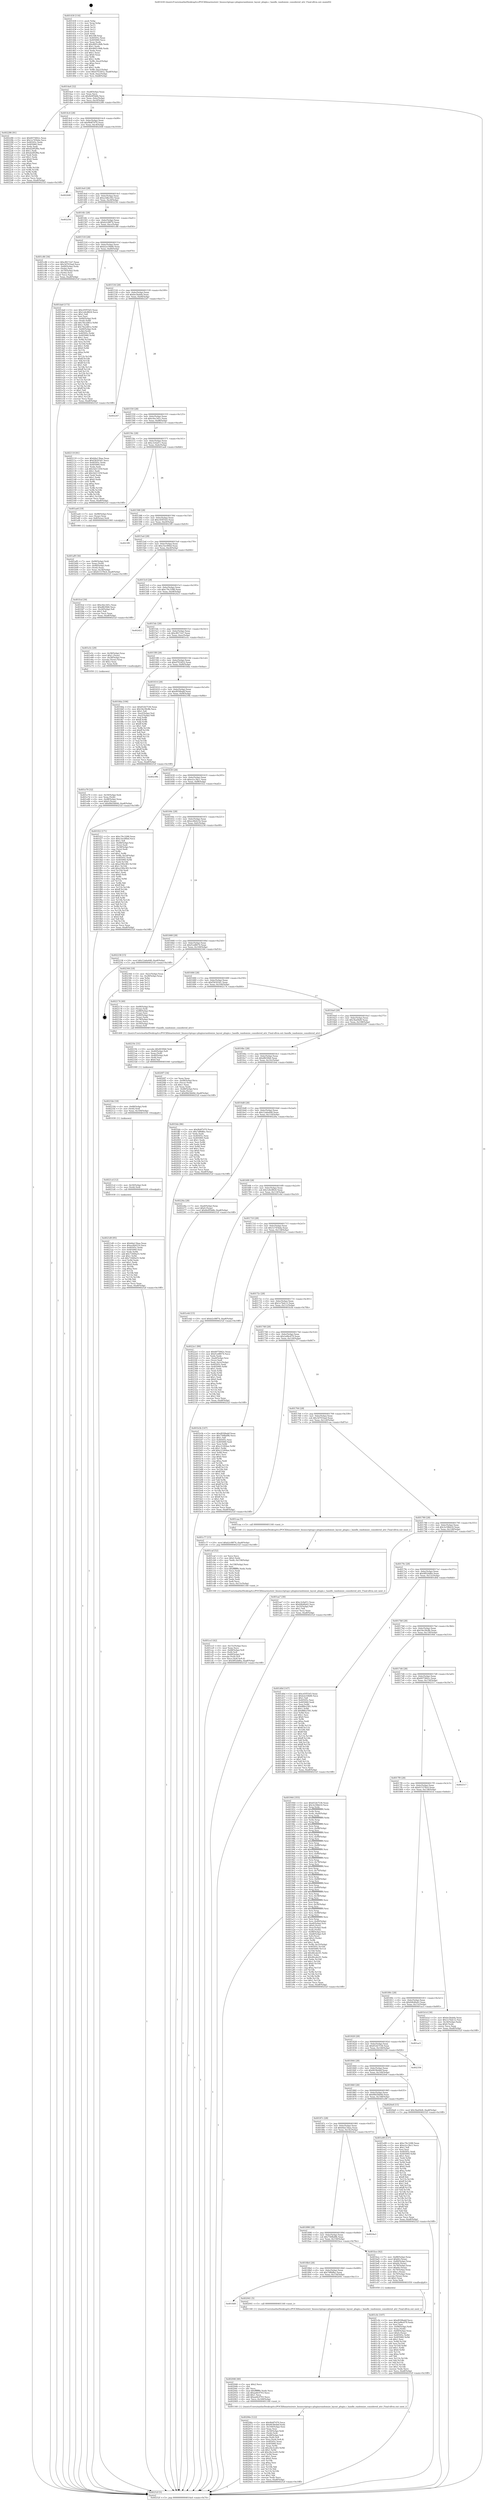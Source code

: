 digraph "0x401430" {
  label = "0x401430 (/mnt/c/Users/mathe/Desktop/tcc/POCII/binaries/extr_linuxscriptsgcc-pluginsrandomize_layout_plugin.c_handle_randomize_considered_attr_Final-ollvm.out::main(0))"
  labelloc = "t"
  node[shape=record]

  Entry [label="",width=0.3,height=0.3,shape=circle,fillcolor=black,style=filled]
  "0x4014a4" [label="{
     0x4014a4 [32]\l
     | [instrs]\l
     &nbsp;&nbsp;0x4014a4 \<+6\>: mov -0xa8(%rbp),%eax\l
     &nbsp;&nbsp;0x4014aa \<+2\>: mov %eax,%ecx\l
     &nbsp;&nbsp;0x4014ac \<+6\>: sub $0x8e0f5b6b,%ecx\l
     &nbsp;&nbsp;0x4014b2 \<+6\>: mov %eax,-0xbc(%rbp)\l
     &nbsp;&nbsp;0x4014b8 \<+6\>: mov %ecx,-0xc0(%rbp)\l
     &nbsp;&nbsp;0x4014be \<+6\>: je 0000000000402286 \<main+0xe56\>\l
  }"]
  "0x402286" [label="{
     0x402286 [91]\l
     | [instrs]\l
     &nbsp;&nbsp;0x402286 \<+5\>: mov $0x6075842c,%eax\l
     &nbsp;&nbsp;0x40228b \<+5\>: mov $0x1e745bda,%ecx\l
     &nbsp;&nbsp;0x402290 \<+7\>: mov 0x40505c,%edx\l
     &nbsp;&nbsp;0x402297 \<+7\>: mov 0x405060,%esi\l
     &nbsp;&nbsp;0x40229e \<+2\>: mov %edx,%edi\l
     &nbsp;&nbsp;0x4022a0 \<+6\>: add $0xd2d92f6a,%edi\l
     &nbsp;&nbsp;0x4022a6 \<+3\>: sub $0x1,%edi\l
     &nbsp;&nbsp;0x4022a9 \<+6\>: sub $0xd2d92f6a,%edi\l
     &nbsp;&nbsp;0x4022af \<+3\>: imul %edi,%edx\l
     &nbsp;&nbsp;0x4022b2 \<+3\>: and $0x1,%edx\l
     &nbsp;&nbsp;0x4022b5 \<+3\>: cmp $0x0,%edx\l
     &nbsp;&nbsp;0x4022b8 \<+4\>: sete %r8b\l
     &nbsp;&nbsp;0x4022bc \<+3\>: cmp $0xa,%esi\l
     &nbsp;&nbsp;0x4022bf \<+4\>: setl %r9b\l
     &nbsp;&nbsp;0x4022c3 \<+3\>: mov %r8b,%r10b\l
     &nbsp;&nbsp;0x4022c6 \<+3\>: and %r9b,%r10b\l
     &nbsp;&nbsp;0x4022c9 \<+3\>: xor %r9b,%r8b\l
     &nbsp;&nbsp;0x4022cc \<+3\>: or %r8b,%r10b\l
     &nbsp;&nbsp;0x4022cf \<+4\>: test $0x1,%r10b\l
     &nbsp;&nbsp;0x4022d3 \<+3\>: cmovne %ecx,%eax\l
     &nbsp;&nbsp;0x4022d6 \<+6\>: mov %eax,-0xa8(%rbp)\l
     &nbsp;&nbsp;0x4022dc \<+5\>: jmp 000000000040252f \<main+0x10ff\>\l
  }"]
  "0x4014c4" [label="{
     0x4014c4 [28]\l
     | [instrs]\l
     &nbsp;&nbsp;0x4014c4 \<+5\>: jmp 00000000004014c9 \<main+0x99\>\l
     &nbsp;&nbsp;0x4014c9 \<+6\>: mov -0xbc(%rbp),%eax\l
     &nbsp;&nbsp;0x4014cf \<+5\>: sub $0x9b4f7d70,%eax\l
     &nbsp;&nbsp;0x4014d4 \<+6\>: mov %eax,-0xc4(%rbp)\l
     &nbsp;&nbsp;0x4014da \<+6\>: je 0000000000402448 \<main+0x1018\>\l
  }"]
  Exit [label="",width=0.3,height=0.3,shape=circle,fillcolor=black,style=filled,peripheries=2]
  "0x402448" [label="{
     0x402448\l
  }", style=dashed]
  "0x4014e0" [label="{
     0x4014e0 [28]\l
     | [instrs]\l
     &nbsp;&nbsp;0x4014e0 \<+5\>: jmp 00000000004014e5 \<main+0xb5\>\l
     &nbsp;&nbsp;0x4014e5 \<+6\>: mov -0xbc(%rbp),%eax\l
     &nbsp;&nbsp;0x4014eb \<+5\>: sub $0xa3dbe302,%eax\l
     &nbsp;&nbsp;0x4014f0 \<+6\>: mov %eax,-0xc8(%rbp)\l
     &nbsp;&nbsp;0x4014f6 \<+6\>: je 0000000000402256 \<main+0xe26\>\l
  }"]
  "0x4021d9" [label="{
     0x4021d9 [95]\l
     | [instrs]\l
     &nbsp;&nbsp;0x4021d9 \<+5\>: mov $0x6da13baa,%eax\l
     &nbsp;&nbsp;0x4021de \<+5\>: mov $0xec6b421b,%ecx\l
     &nbsp;&nbsp;0x4021e3 \<+7\>: mov 0x40505c,%edx\l
     &nbsp;&nbsp;0x4021ea \<+7\>: mov 0x405060,%esi\l
     &nbsp;&nbsp;0x4021f1 \<+3\>: mov %edx,%r9d\l
     &nbsp;&nbsp;0x4021f4 \<+7\>: add $0x71849a55,%r9d\l
     &nbsp;&nbsp;0x4021fb \<+4\>: sub $0x1,%r9d\l
     &nbsp;&nbsp;0x4021ff \<+7\>: sub $0x71849a55,%r9d\l
     &nbsp;&nbsp;0x402206 \<+4\>: imul %r9d,%edx\l
     &nbsp;&nbsp;0x40220a \<+3\>: and $0x1,%edx\l
     &nbsp;&nbsp;0x40220d \<+3\>: cmp $0x0,%edx\l
     &nbsp;&nbsp;0x402210 \<+4\>: sete %r10b\l
     &nbsp;&nbsp;0x402214 \<+3\>: cmp $0xa,%esi\l
     &nbsp;&nbsp;0x402217 \<+4\>: setl %r11b\l
     &nbsp;&nbsp;0x40221b \<+3\>: mov %r10b,%bl\l
     &nbsp;&nbsp;0x40221e \<+3\>: and %r11b,%bl\l
     &nbsp;&nbsp;0x402221 \<+3\>: xor %r11b,%r10b\l
     &nbsp;&nbsp;0x402224 \<+3\>: or %r10b,%bl\l
     &nbsp;&nbsp;0x402227 \<+3\>: test $0x1,%bl\l
     &nbsp;&nbsp;0x40222a \<+3\>: cmovne %ecx,%eax\l
     &nbsp;&nbsp;0x40222d \<+6\>: mov %eax,-0xa8(%rbp)\l
     &nbsp;&nbsp;0x402233 \<+5\>: jmp 000000000040252f \<main+0x10ff\>\l
  }"]
  "0x402256" [label="{
     0x402256\l
  }", style=dashed]
  "0x4014fc" [label="{
     0x4014fc [28]\l
     | [instrs]\l
     &nbsp;&nbsp;0x4014fc \<+5\>: jmp 0000000000401501 \<main+0xd1\>\l
     &nbsp;&nbsp;0x401501 \<+6\>: mov -0xbc(%rbp),%eax\l
     &nbsp;&nbsp;0x401507 \<+5\>: sub $0xb2c08f74,%eax\l
     &nbsp;&nbsp;0x40150c \<+6\>: mov %eax,-0xcc(%rbp)\l
     &nbsp;&nbsp;0x401512 \<+6\>: je 0000000000401c86 \<main+0x856\>\l
  }"]
  "0x4021cd" [label="{
     0x4021cd [12]\l
     | [instrs]\l
     &nbsp;&nbsp;0x4021cd \<+4\>: mov -0x50(%rbp),%rdi\l
     &nbsp;&nbsp;0x4021d1 \<+3\>: mov (%rdi),%rdi\l
     &nbsp;&nbsp;0x4021d4 \<+5\>: call 0000000000401030 \<free@plt\>\l
     | [calls]\l
     &nbsp;&nbsp;0x401030 \{1\} (unknown)\l
  }"]
  "0x401c86" [label="{
     0x401c86 [36]\l
     | [instrs]\l
     &nbsp;&nbsp;0x401c86 \<+5\>: mov $0xcf617cb7,%eax\l
     &nbsp;&nbsp;0x401c8b \<+5\>: mov $0x3d701bad,%ecx\l
     &nbsp;&nbsp;0x401c90 \<+4\>: mov -0x60(%rbp),%rdx\l
     &nbsp;&nbsp;0x401c94 \<+2\>: mov (%rdx),%esi\l
     &nbsp;&nbsp;0x401c96 \<+4\>: mov -0x70(%rbp),%rdx\l
     &nbsp;&nbsp;0x401c9a \<+2\>: cmp (%rdx),%esi\l
     &nbsp;&nbsp;0x401c9c \<+3\>: cmovl %ecx,%eax\l
     &nbsp;&nbsp;0x401c9f \<+6\>: mov %eax,-0xa8(%rbp)\l
     &nbsp;&nbsp;0x401ca5 \<+5\>: jmp 000000000040252f \<main+0x10ff\>\l
  }"]
  "0x401518" [label="{
     0x401518 [28]\l
     | [instrs]\l
     &nbsp;&nbsp;0x401518 \<+5\>: jmp 000000000040151d \<main+0xed\>\l
     &nbsp;&nbsp;0x40151d \<+6\>: mov -0xbc(%rbp),%eax\l
     &nbsp;&nbsp;0x401523 \<+5\>: sub $0xb2e10b66,%eax\l
     &nbsp;&nbsp;0x401528 \<+6\>: mov %eax,-0xd0(%rbp)\l
     &nbsp;&nbsp;0x40152e \<+6\>: je 0000000000401da0 \<main+0x970\>\l
  }"]
  "0x4021bb" [label="{
     0x4021bb [18]\l
     | [instrs]\l
     &nbsp;&nbsp;0x4021bb \<+4\>: mov -0x68(%rbp),%rdi\l
     &nbsp;&nbsp;0x4021bf \<+3\>: mov (%rdi),%rdi\l
     &nbsp;&nbsp;0x4021c2 \<+6\>: mov %eax,-0x164(%rbp)\l
     &nbsp;&nbsp;0x4021c8 \<+5\>: call 0000000000401030 \<free@plt\>\l
     | [calls]\l
     &nbsp;&nbsp;0x401030 \{1\} (unknown)\l
  }"]
  "0x401da0" [label="{
     0x401da0 [173]\l
     | [instrs]\l
     &nbsp;&nbsp;0x401da0 \<+5\>: mov $0xc45f55d3,%eax\l
     &nbsp;&nbsp;0x401da5 \<+5\>: mov $0x1e6c8824,%ecx\l
     &nbsp;&nbsp;0x401daa \<+2\>: mov $0x1,%dl\l
     &nbsp;&nbsp;0x401dac \<+2\>: xor %esi,%esi\l
     &nbsp;&nbsp;0x401dae \<+4\>: mov -0x60(%rbp),%rdi\l
     &nbsp;&nbsp;0x401db2 \<+3\>: mov (%rdi),%r8d\l
     &nbsp;&nbsp;0x401db5 \<+7\>: add $0x76e2d81e,%r8d\l
     &nbsp;&nbsp;0x401dbc \<+4\>: add $0x1,%r8d\l
     &nbsp;&nbsp;0x401dc0 \<+7\>: sub $0x76e2d81e,%r8d\l
     &nbsp;&nbsp;0x401dc7 \<+4\>: mov -0x60(%rbp),%rdi\l
     &nbsp;&nbsp;0x401dcb \<+3\>: mov %r8d,(%rdi)\l
     &nbsp;&nbsp;0x401dce \<+8\>: mov 0x40505c,%r8d\l
     &nbsp;&nbsp;0x401dd6 \<+8\>: mov 0x405060,%r9d\l
     &nbsp;&nbsp;0x401dde \<+3\>: sub $0x1,%esi\l
     &nbsp;&nbsp;0x401de1 \<+3\>: mov %r8d,%r10d\l
     &nbsp;&nbsp;0x401de4 \<+3\>: add %esi,%r10d\l
     &nbsp;&nbsp;0x401de7 \<+4\>: imul %r10d,%r8d\l
     &nbsp;&nbsp;0x401deb \<+4\>: and $0x1,%r8d\l
     &nbsp;&nbsp;0x401def \<+4\>: cmp $0x0,%r8d\l
     &nbsp;&nbsp;0x401df3 \<+4\>: sete %r11b\l
     &nbsp;&nbsp;0x401df7 \<+4\>: cmp $0xa,%r9d\l
     &nbsp;&nbsp;0x401dfb \<+3\>: setl %bl\l
     &nbsp;&nbsp;0x401dfe \<+3\>: mov %r11b,%r14b\l
     &nbsp;&nbsp;0x401e01 \<+4\>: xor $0xff,%r14b\l
     &nbsp;&nbsp;0x401e05 \<+3\>: mov %bl,%r15b\l
     &nbsp;&nbsp;0x401e08 \<+4\>: xor $0xff,%r15b\l
     &nbsp;&nbsp;0x401e0c \<+3\>: xor $0x1,%dl\l
     &nbsp;&nbsp;0x401e0f \<+3\>: mov %r14b,%r12b\l
     &nbsp;&nbsp;0x401e12 \<+4\>: and $0xff,%r12b\l
     &nbsp;&nbsp;0x401e16 \<+3\>: and %dl,%r11b\l
     &nbsp;&nbsp;0x401e19 \<+3\>: mov %r15b,%r13b\l
     &nbsp;&nbsp;0x401e1c \<+4\>: and $0xff,%r13b\l
     &nbsp;&nbsp;0x401e20 \<+2\>: and %dl,%bl\l
     &nbsp;&nbsp;0x401e22 \<+3\>: or %r11b,%r12b\l
     &nbsp;&nbsp;0x401e25 \<+3\>: or %bl,%r13b\l
     &nbsp;&nbsp;0x401e28 \<+3\>: xor %r13b,%r12b\l
     &nbsp;&nbsp;0x401e2b \<+3\>: or %r15b,%r14b\l
     &nbsp;&nbsp;0x401e2e \<+4\>: xor $0xff,%r14b\l
     &nbsp;&nbsp;0x401e32 \<+3\>: or $0x1,%dl\l
     &nbsp;&nbsp;0x401e35 \<+3\>: and %dl,%r14b\l
     &nbsp;&nbsp;0x401e38 \<+3\>: or %r14b,%r12b\l
     &nbsp;&nbsp;0x401e3b \<+4\>: test $0x1,%r12b\l
     &nbsp;&nbsp;0x401e3f \<+3\>: cmovne %ecx,%eax\l
     &nbsp;&nbsp;0x401e42 \<+6\>: mov %eax,-0xa8(%rbp)\l
     &nbsp;&nbsp;0x401e48 \<+5\>: jmp 000000000040252f \<main+0x10ff\>\l
  }"]
  "0x401534" [label="{
     0x401534 [28]\l
     | [instrs]\l
     &nbsp;&nbsp;0x401534 \<+5\>: jmp 0000000000401539 \<main+0x109\>\l
     &nbsp;&nbsp;0x401539 \<+6\>: mov -0xbc(%rbp),%eax\l
     &nbsp;&nbsp;0x40153f \<+5\>: sub $0xbe3babfa,%eax\l
     &nbsp;&nbsp;0x401544 \<+6\>: mov %eax,-0xd4(%rbp)\l
     &nbsp;&nbsp;0x40154a \<+6\>: je 0000000000402247 \<main+0xe17\>\l
  }"]
  "0x40219c" [label="{
     0x40219c [31]\l
     | [instrs]\l
     &nbsp;&nbsp;0x40219c \<+10\>: movabs $0x4030b6,%rdi\l
     &nbsp;&nbsp;0x4021a6 \<+4\>: mov -0x40(%rbp),%r8\l
     &nbsp;&nbsp;0x4021aa \<+3\>: mov %eax,(%r8)\l
     &nbsp;&nbsp;0x4021ad \<+4\>: mov -0x40(%rbp),%r8\l
     &nbsp;&nbsp;0x4021b1 \<+3\>: mov (%r8),%esi\l
     &nbsp;&nbsp;0x4021b4 \<+2\>: mov $0x0,%al\l
     &nbsp;&nbsp;0x4021b6 \<+5\>: call 0000000000401040 \<printf@plt\>\l
     | [calls]\l
     &nbsp;&nbsp;0x401040 \{1\} (unknown)\l
  }"]
  "0x402247" [label="{
     0x402247\l
  }", style=dashed]
  "0x401550" [label="{
     0x401550 [28]\l
     | [instrs]\l
     &nbsp;&nbsp;0x401550 \<+5\>: jmp 0000000000401555 \<main+0x125\>\l
     &nbsp;&nbsp;0x401555 \<+6\>: mov -0xbc(%rbp),%eax\l
     &nbsp;&nbsp;0x40155b \<+5\>: sub $0xc0ec3d1c,%eax\l
     &nbsp;&nbsp;0x401560 \<+6\>: mov %eax,-0xd8(%rbp)\l
     &nbsp;&nbsp;0x401566 \<+6\>: je 0000000000402119 \<main+0xce9\>\l
  }"]
  "0x40206e" [label="{
     0x40206e [122]\l
     | [instrs]\l
     &nbsp;&nbsp;0x40206e \<+5\>: mov $0x9b4f7d70,%ecx\l
     &nbsp;&nbsp;0x402073 \<+5\>: mov $0x6638ebbf,%edx\l
     &nbsp;&nbsp;0x402078 \<+6\>: mov -0x160(%rbp),%esi\l
     &nbsp;&nbsp;0x40207e \<+3\>: imul %eax,%esi\l
     &nbsp;&nbsp;0x402081 \<+4\>: mov -0x50(%rbp),%rdi\l
     &nbsp;&nbsp;0x402085 \<+3\>: mov (%rdi),%rdi\l
     &nbsp;&nbsp;0x402088 \<+4\>: mov -0x48(%rbp),%r8\l
     &nbsp;&nbsp;0x40208c \<+3\>: movslq (%r8),%r8\l
     &nbsp;&nbsp;0x40208f \<+4\>: mov %esi,(%rdi,%r8,4)\l
     &nbsp;&nbsp;0x402093 \<+7\>: mov 0x40505c,%eax\l
     &nbsp;&nbsp;0x40209a \<+7\>: mov 0x405060,%esi\l
     &nbsp;&nbsp;0x4020a1 \<+3\>: mov %eax,%r9d\l
     &nbsp;&nbsp;0x4020a4 \<+7\>: sub $0x24e3ce83,%r9d\l
     &nbsp;&nbsp;0x4020ab \<+4\>: sub $0x1,%r9d\l
     &nbsp;&nbsp;0x4020af \<+7\>: add $0x24e3ce83,%r9d\l
     &nbsp;&nbsp;0x4020b6 \<+4\>: imul %r9d,%eax\l
     &nbsp;&nbsp;0x4020ba \<+3\>: and $0x1,%eax\l
     &nbsp;&nbsp;0x4020bd \<+3\>: cmp $0x0,%eax\l
     &nbsp;&nbsp;0x4020c0 \<+4\>: sete %r10b\l
     &nbsp;&nbsp;0x4020c4 \<+3\>: cmp $0xa,%esi\l
     &nbsp;&nbsp;0x4020c7 \<+4\>: setl %r11b\l
     &nbsp;&nbsp;0x4020cb \<+3\>: mov %r10b,%bl\l
     &nbsp;&nbsp;0x4020ce \<+3\>: and %r11b,%bl\l
     &nbsp;&nbsp;0x4020d1 \<+3\>: xor %r11b,%r10b\l
     &nbsp;&nbsp;0x4020d4 \<+3\>: or %r10b,%bl\l
     &nbsp;&nbsp;0x4020d7 \<+3\>: test $0x1,%bl\l
     &nbsp;&nbsp;0x4020da \<+3\>: cmovne %edx,%ecx\l
     &nbsp;&nbsp;0x4020dd \<+6\>: mov %ecx,-0xa8(%rbp)\l
     &nbsp;&nbsp;0x4020e3 \<+5\>: jmp 000000000040252f \<main+0x10ff\>\l
  }"]
  "0x402119" [label="{
     0x402119 [91]\l
     | [instrs]\l
     &nbsp;&nbsp;0x402119 \<+5\>: mov $0x6da13baa,%eax\l
     &nbsp;&nbsp;0x40211e \<+5\>: mov $0xf3b503d1,%ecx\l
     &nbsp;&nbsp;0x402123 \<+7\>: mov 0x40505c,%edx\l
     &nbsp;&nbsp;0x40212a \<+7\>: mov 0x405060,%esi\l
     &nbsp;&nbsp;0x402131 \<+2\>: mov %edx,%edi\l
     &nbsp;&nbsp;0x402133 \<+6\>: sub $0x5d21105f,%edi\l
     &nbsp;&nbsp;0x402139 \<+3\>: sub $0x1,%edi\l
     &nbsp;&nbsp;0x40213c \<+6\>: add $0x5d21105f,%edi\l
     &nbsp;&nbsp;0x402142 \<+3\>: imul %edi,%edx\l
     &nbsp;&nbsp;0x402145 \<+3\>: and $0x1,%edx\l
     &nbsp;&nbsp;0x402148 \<+3\>: cmp $0x0,%edx\l
     &nbsp;&nbsp;0x40214b \<+4\>: sete %r8b\l
     &nbsp;&nbsp;0x40214f \<+3\>: cmp $0xa,%esi\l
     &nbsp;&nbsp;0x402152 \<+4\>: setl %r9b\l
     &nbsp;&nbsp;0x402156 \<+3\>: mov %r8b,%r10b\l
     &nbsp;&nbsp;0x402159 \<+3\>: and %r9b,%r10b\l
     &nbsp;&nbsp;0x40215c \<+3\>: xor %r9b,%r8b\l
     &nbsp;&nbsp;0x40215f \<+3\>: or %r8b,%r10b\l
     &nbsp;&nbsp;0x402162 \<+4\>: test $0x1,%r10b\l
     &nbsp;&nbsp;0x402166 \<+3\>: cmovne %ecx,%eax\l
     &nbsp;&nbsp;0x402169 \<+6\>: mov %eax,-0xa8(%rbp)\l
     &nbsp;&nbsp;0x40216f \<+5\>: jmp 000000000040252f \<main+0x10ff\>\l
  }"]
  "0x40156c" [label="{
     0x40156c [28]\l
     | [instrs]\l
     &nbsp;&nbsp;0x40156c \<+5\>: jmp 0000000000401571 \<main+0x141\>\l
     &nbsp;&nbsp;0x401571 \<+6\>: mov -0xbc(%rbp),%eax\l
     &nbsp;&nbsp;0x401577 \<+5\>: sub $0xc3c0af11,%eax\l
     &nbsp;&nbsp;0x40157c \<+6\>: mov %eax,-0xdc(%rbp)\l
     &nbsp;&nbsp;0x401582 \<+6\>: je 0000000000401ae6 \<main+0x6b6\>\l
  }"]
  "0x402046" [label="{
     0x402046 [40]\l
     | [instrs]\l
     &nbsp;&nbsp;0x402046 \<+5\>: mov $0x2,%ecx\l
     &nbsp;&nbsp;0x40204b \<+1\>: cltd\l
     &nbsp;&nbsp;0x40204c \<+2\>: idiv %ecx\l
     &nbsp;&nbsp;0x40204e \<+6\>: imul $0xfffffffe,%edx,%ecx\l
     &nbsp;&nbsp;0x402054 \<+6\>: sub $0xae8c0703,%ecx\l
     &nbsp;&nbsp;0x40205a \<+3\>: add $0x1,%ecx\l
     &nbsp;&nbsp;0x40205d \<+6\>: add $0xae8c0703,%ecx\l
     &nbsp;&nbsp;0x402063 \<+6\>: mov %ecx,-0x160(%rbp)\l
     &nbsp;&nbsp;0x402069 \<+5\>: call 0000000000401160 \<next_i\>\l
     | [calls]\l
     &nbsp;&nbsp;0x401160 \{1\} (/mnt/c/Users/mathe/Desktop/tcc/POCII/binaries/extr_linuxscriptsgcc-pluginsrandomize_layout_plugin.c_handle_randomize_considered_attr_Final-ollvm.out::next_i)\l
  }"]
  "0x401ae6" [label="{
     0x401ae6 [19]\l
     | [instrs]\l
     &nbsp;&nbsp;0x401ae6 \<+7\>: mov -0x98(%rbp),%rax\l
     &nbsp;&nbsp;0x401aed \<+3\>: mov (%rax),%rax\l
     &nbsp;&nbsp;0x401af0 \<+4\>: mov 0x8(%rax),%rdi\l
     &nbsp;&nbsp;0x401af4 \<+5\>: call 0000000000401060 \<atoi@plt\>\l
     | [calls]\l
     &nbsp;&nbsp;0x401060 \{1\} (unknown)\l
  }"]
  "0x401588" [label="{
     0x401588 [28]\l
     | [instrs]\l
     &nbsp;&nbsp;0x401588 \<+5\>: jmp 000000000040158d \<main+0x15d\>\l
     &nbsp;&nbsp;0x40158d \<+6\>: mov -0xbc(%rbp),%eax\l
     &nbsp;&nbsp;0x401593 \<+5\>: sub $0xc45f55d3,%eax\l
     &nbsp;&nbsp;0x401598 \<+6\>: mov %eax,-0xe0(%rbp)\l
     &nbsp;&nbsp;0x40159e \<+6\>: je 00000000004023f9 \<main+0xfc9\>\l
  }"]
  "0x4018d0" [label="{
     0x4018d0\l
  }", style=dashed]
  "0x4023f9" [label="{
     0x4023f9\l
  }", style=dashed]
  "0x4015a4" [label="{
     0x4015a4 [28]\l
     | [instrs]\l
     &nbsp;&nbsp;0x4015a4 \<+5\>: jmp 00000000004015a9 \<main+0x179\>\l
     &nbsp;&nbsp;0x4015a9 \<+6\>: mov -0xbc(%rbp),%eax\l
     &nbsp;&nbsp;0x4015af \<+5\>: sub $0xc5ec06bd,%eax\l
     &nbsp;&nbsp;0x4015b4 \<+6\>: mov %eax,-0xe4(%rbp)\l
     &nbsp;&nbsp;0x4015ba \<+6\>: je 0000000000401fcd \<main+0xb9d\>\l
  }"]
  "0x402041" [label="{
     0x402041 [5]\l
     | [instrs]\l
     &nbsp;&nbsp;0x402041 \<+5\>: call 0000000000401160 \<next_i\>\l
     | [calls]\l
     &nbsp;&nbsp;0x401160 \{1\} (/mnt/c/Users/mathe/Desktop/tcc/POCII/binaries/extr_linuxscriptsgcc-pluginsrandomize_layout_plugin.c_handle_randomize_considered_attr_Final-ollvm.out::next_i)\l
  }"]
  "0x401fcd" [label="{
     0x401fcd [30]\l
     | [instrs]\l
     &nbsp;&nbsp;0x401fcd \<+5\>: mov $0xc0ec3d1c,%eax\l
     &nbsp;&nbsp;0x401fd2 \<+5\>: mov $0xdfb50b6,%ecx\l
     &nbsp;&nbsp;0x401fd7 \<+3\>: mov -0x2d(%rbp),%dl\l
     &nbsp;&nbsp;0x401fda \<+3\>: test $0x1,%dl\l
     &nbsp;&nbsp;0x401fdd \<+3\>: cmovne %ecx,%eax\l
     &nbsp;&nbsp;0x401fe0 \<+6\>: mov %eax,-0xa8(%rbp)\l
     &nbsp;&nbsp;0x401fe6 \<+5\>: jmp 000000000040252f \<main+0x10ff\>\l
  }"]
  "0x4015c0" [label="{
     0x4015c0 [28]\l
     | [instrs]\l
     &nbsp;&nbsp;0x4015c0 \<+5\>: jmp 00000000004015c5 \<main+0x195\>\l
     &nbsp;&nbsp;0x4015c5 \<+6\>: mov -0xbc(%rbp),%eax\l
     &nbsp;&nbsp;0x4015cb \<+5\>: sub $0xc76c3288,%eax\l
     &nbsp;&nbsp;0x4015d0 \<+6\>: mov %eax,-0xe8(%rbp)\l
     &nbsp;&nbsp;0x4015d6 \<+6\>: je 0000000000402423 \<main+0xff3\>\l
  }"]
  "0x401e79" [label="{
     0x401e79 [32]\l
     | [instrs]\l
     &nbsp;&nbsp;0x401e79 \<+4\>: mov -0x50(%rbp),%rdi\l
     &nbsp;&nbsp;0x401e7d \<+3\>: mov %rax,(%rdi)\l
     &nbsp;&nbsp;0x401e80 \<+4\>: mov -0x48(%rbp),%rax\l
     &nbsp;&nbsp;0x401e84 \<+6\>: movl $0x0,(%rax)\l
     &nbsp;&nbsp;0x401e8a \<+10\>: movl $0x68d3bb9d,-0xa8(%rbp)\l
     &nbsp;&nbsp;0x401e94 \<+5\>: jmp 000000000040252f \<main+0x10ff\>\l
  }"]
  "0x402423" [label="{
     0x402423\l
  }", style=dashed]
  "0x4015dc" [label="{
     0x4015dc [28]\l
     | [instrs]\l
     &nbsp;&nbsp;0x4015dc \<+5\>: jmp 00000000004015e1 \<main+0x1b1\>\l
     &nbsp;&nbsp;0x4015e1 \<+6\>: mov -0xbc(%rbp),%eax\l
     &nbsp;&nbsp;0x4015e7 \<+5\>: sub $0xcf617cb7,%eax\l
     &nbsp;&nbsp;0x4015ec \<+6\>: mov %eax,-0xec(%rbp)\l
     &nbsp;&nbsp;0x4015f2 \<+6\>: je 0000000000401e5c \<main+0xa2c\>\l
  }"]
  "0x401ce3" [label="{
     0x401ce3 [42]\l
     | [instrs]\l
     &nbsp;&nbsp;0x401ce3 \<+6\>: mov -0x15c(%rbp),%ecx\l
     &nbsp;&nbsp;0x401ce9 \<+3\>: imul %eax,%ecx\l
     &nbsp;&nbsp;0x401cec \<+4\>: mov -0x68(%rbp),%r8\l
     &nbsp;&nbsp;0x401cf0 \<+3\>: mov (%r8),%r8\l
     &nbsp;&nbsp;0x401cf3 \<+4\>: mov -0x60(%rbp),%r9\l
     &nbsp;&nbsp;0x401cf7 \<+3\>: movslq (%r9),%r9\l
     &nbsp;&nbsp;0x401cfa \<+4\>: mov %ecx,(%r8,%r9,4)\l
     &nbsp;&nbsp;0x401cfe \<+10\>: movl $0x4f02dd6a,-0xa8(%rbp)\l
     &nbsp;&nbsp;0x401d08 \<+5\>: jmp 000000000040252f \<main+0x10ff\>\l
  }"]
  "0x401e5c" [label="{
     0x401e5c [29]\l
     | [instrs]\l
     &nbsp;&nbsp;0x401e5c \<+4\>: mov -0x58(%rbp),%rax\l
     &nbsp;&nbsp;0x401e60 \<+6\>: movl $0x1,(%rax)\l
     &nbsp;&nbsp;0x401e66 \<+4\>: mov -0x58(%rbp),%rax\l
     &nbsp;&nbsp;0x401e6a \<+3\>: movslq (%rax),%rax\l
     &nbsp;&nbsp;0x401e6d \<+4\>: shl $0x2,%rax\l
     &nbsp;&nbsp;0x401e71 \<+3\>: mov %rax,%rdi\l
     &nbsp;&nbsp;0x401e74 \<+5\>: call 0000000000401050 \<malloc@plt\>\l
     | [calls]\l
     &nbsp;&nbsp;0x401050 \{1\} (unknown)\l
  }"]
  "0x4015f8" [label="{
     0x4015f8 [28]\l
     | [instrs]\l
     &nbsp;&nbsp;0x4015f8 \<+5\>: jmp 00000000004015fd \<main+0x1cd\>\l
     &nbsp;&nbsp;0x4015fd \<+6\>: mov -0xbc(%rbp),%eax\l
     &nbsp;&nbsp;0x401603 \<+5\>: sub $0xd7f22652,%eax\l
     &nbsp;&nbsp;0x401608 \<+6\>: mov %eax,-0xf0(%rbp)\l
     &nbsp;&nbsp;0x40160e \<+6\>: je 00000000004018da \<main+0x4aa\>\l
  }"]
  "0x401caf" [label="{
     0x401caf [52]\l
     | [instrs]\l
     &nbsp;&nbsp;0x401caf \<+2\>: xor %ecx,%ecx\l
     &nbsp;&nbsp;0x401cb1 \<+5\>: mov $0x2,%edx\l
     &nbsp;&nbsp;0x401cb6 \<+6\>: mov %edx,-0x158(%rbp)\l
     &nbsp;&nbsp;0x401cbc \<+1\>: cltd\l
     &nbsp;&nbsp;0x401cbd \<+6\>: mov -0x158(%rbp),%esi\l
     &nbsp;&nbsp;0x401cc3 \<+2\>: idiv %esi\l
     &nbsp;&nbsp;0x401cc5 \<+6\>: imul $0xfffffffe,%edx,%edx\l
     &nbsp;&nbsp;0x401ccb \<+2\>: mov %ecx,%edi\l
     &nbsp;&nbsp;0x401ccd \<+2\>: sub %edx,%edi\l
     &nbsp;&nbsp;0x401ccf \<+2\>: mov %ecx,%edx\l
     &nbsp;&nbsp;0x401cd1 \<+3\>: sub $0x1,%edx\l
     &nbsp;&nbsp;0x401cd4 \<+2\>: add %edx,%edi\l
     &nbsp;&nbsp;0x401cd6 \<+2\>: sub %edi,%ecx\l
     &nbsp;&nbsp;0x401cd8 \<+6\>: mov %ecx,-0x15c(%rbp)\l
     &nbsp;&nbsp;0x401cde \<+5\>: call 0000000000401160 \<next_i\>\l
     | [calls]\l
     &nbsp;&nbsp;0x401160 \{1\} (/mnt/c/Users/mathe/Desktop/tcc/POCII/binaries/extr_linuxscriptsgcc-pluginsrandomize_layout_plugin.c_handle_randomize_considered_attr_Final-ollvm.out::next_i)\l
  }"]
  "0x4018da" [label="{
     0x4018da [106]\l
     | [instrs]\l
     &nbsp;&nbsp;0x4018da \<+5\>: mov $0x652b7536,%eax\l
     &nbsp;&nbsp;0x4018df \<+5\>: mov $0x54e39c8b,%ecx\l
     &nbsp;&nbsp;0x4018e4 \<+2\>: mov $0x1,%dl\l
     &nbsp;&nbsp;0x4018e6 \<+7\>: mov -0xa2(%rbp),%sil\l
     &nbsp;&nbsp;0x4018ed \<+7\>: mov -0xa1(%rbp),%dil\l
     &nbsp;&nbsp;0x4018f4 \<+3\>: mov %sil,%r8b\l
     &nbsp;&nbsp;0x4018f7 \<+4\>: xor $0xff,%r8b\l
     &nbsp;&nbsp;0x4018fb \<+3\>: mov %dil,%r9b\l
     &nbsp;&nbsp;0x4018fe \<+4\>: xor $0xff,%r9b\l
     &nbsp;&nbsp;0x401902 \<+3\>: xor $0x1,%dl\l
     &nbsp;&nbsp;0x401905 \<+3\>: mov %r8b,%r10b\l
     &nbsp;&nbsp;0x401908 \<+4\>: and $0xff,%r10b\l
     &nbsp;&nbsp;0x40190c \<+3\>: and %dl,%sil\l
     &nbsp;&nbsp;0x40190f \<+3\>: mov %r9b,%r11b\l
     &nbsp;&nbsp;0x401912 \<+4\>: and $0xff,%r11b\l
     &nbsp;&nbsp;0x401916 \<+3\>: and %dl,%dil\l
     &nbsp;&nbsp;0x401919 \<+3\>: or %sil,%r10b\l
     &nbsp;&nbsp;0x40191c \<+3\>: or %dil,%r11b\l
     &nbsp;&nbsp;0x40191f \<+3\>: xor %r11b,%r10b\l
     &nbsp;&nbsp;0x401922 \<+3\>: or %r9b,%r8b\l
     &nbsp;&nbsp;0x401925 \<+4\>: xor $0xff,%r8b\l
     &nbsp;&nbsp;0x401929 \<+3\>: or $0x1,%dl\l
     &nbsp;&nbsp;0x40192c \<+3\>: and %dl,%r8b\l
     &nbsp;&nbsp;0x40192f \<+3\>: or %r8b,%r10b\l
     &nbsp;&nbsp;0x401932 \<+4\>: test $0x1,%r10b\l
     &nbsp;&nbsp;0x401936 \<+3\>: cmovne %ecx,%eax\l
     &nbsp;&nbsp;0x401939 \<+6\>: mov %eax,-0xa8(%rbp)\l
     &nbsp;&nbsp;0x40193f \<+5\>: jmp 000000000040252f \<main+0x10ff\>\l
  }"]
  "0x401614" [label="{
     0x401614 [28]\l
     | [instrs]\l
     &nbsp;&nbsp;0x401614 \<+5\>: jmp 0000000000401619 \<main+0x1e9\>\l
     &nbsp;&nbsp;0x401619 \<+6\>: mov -0xbc(%rbp),%eax\l
     &nbsp;&nbsp;0x40161f \<+5\>: sub $0xd930babf,%eax\l
     &nbsp;&nbsp;0x401624 \<+6\>: mov %eax,-0xf4(%rbp)\l
     &nbsp;&nbsp;0x40162a \<+6\>: je 000000000040239b \<main+0xf6b\>\l
  }"]
  "0x40252f" [label="{
     0x40252f [5]\l
     | [instrs]\l
     &nbsp;&nbsp;0x40252f \<+5\>: jmp 00000000004014a4 \<main+0x74\>\l
  }"]
  "0x401430" [label="{
     0x401430 [116]\l
     | [instrs]\l
     &nbsp;&nbsp;0x401430 \<+1\>: push %rbp\l
     &nbsp;&nbsp;0x401431 \<+3\>: mov %rsp,%rbp\l
     &nbsp;&nbsp;0x401434 \<+2\>: push %r15\l
     &nbsp;&nbsp;0x401436 \<+2\>: push %r14\l
     &nbsp;&nbsp;0x401438 \<+2\>: push %r13\l
     &nbsp;&nbsp;0x40143a \<+2\>: push %r12\l
     &nbsp;&nbsp;0x40143c \<+1\>: push %rbx\l
     &nbsp;&nbsp;0x40143d \<+7\>: sub $0x168,%rsp\l
     &nbsp;&nbsp;0x401444 \<+7\>: mov 0x40505c,%eax\l
     &nbsp;&nbsp;0x40144b \<+7\>: mov 0x405060,%ecx\l
     &nbsp;&nbsp;0x401452 \<+2\>: mov %eax,%edx\l
     &nbsp;&nbsp;0x401454 \<+6\>: add $0x4601c8db,%edx\l
     &nbsp;&nbsp;0x40145a \<+3\>: sub $0x1,%edx\l
     &nbsp;&nbsp;0x40145d \<+6\>: sub $0x4601c8db,%edx\l
     &nbsp;&nbsp;0x401463 \<+3\>: imul %edx,%eax\l
     &nbsp;&nbsp;0x401466 \<+3\>: and $0x1,%eax\l
     &nbsp;&nbsp;0x401469 \<+3\>: cmp $0x0,%eax\l
     &nbsp;&nbsp;0x40146c \<+4\>: sete %r8b\l
     &nbsp;&nbsp;0x401470 \<+4\>: and $0x1,%r8b\l
     &nbsp;&nbsp;0x401474 \<+7\>: mov %r8b,-0xa2(%rbp)\l
     &nbsp;&nbsp;0x40147b \<+3\>: cmp $0xa,%ecx\l
     &nbsp;&nbsp;0x40147e \<+4\>: setl %r8b\l
     &nbsp;&nbsp;0x401482 \<+4\>: and $0x1,%r8b\l
     &nbsp;&nbsp;0x401486 \<+7\>: mov %r8b,-0xa1(%rbp)\l
     &nbsp;&nbsp;0x40148d \<+10\>: movl $0xd7f22652,-0xa8(%rbp)\l
     &nbsp;&nbsp;0x401497 \<+6\>: mov %edi,-0xac(%rbp)\l
     &nbsp;&nbsp;0x40149d \<+7\>: mov %rsi,-0xb8(%rbp)\l
  }"]
  "0x401c0c" [label="{
     0x401c0c [107]\l
     | [instrs]\l
     &nbsp;&nbsp;0x401c0c \<+5\>: mov $0xd930babf,%ecx\l
     &nbsp;&nbsp;0x401c11 \<+5\>: mov $0x2a9bc679,%edx\l
     &nbsp;&nbsp;0x401c16 \<+2\>: xor %esi,%esi\l
     &nbsp;&nbsp;0x401c18 \<+4\>: mov -0x68(%rbp),%rdi\l
     &nbsp;&nbsp;0x401c1c \<+3\>: mov %rax,(%rdi)\l
     &nbsp;&nbsp;0x401c1f \<+4\>: mov -0x60(%rbp),%rax\l
     &nbsp;&nbsp;0x401c23 \<+6\>: movl $0x0,(%rax)\l
     &nbsp;&nbsp;0x401c29 \<+8\>: mov 0x40505c,%r8d\l
     &nbsp;&nbsp;0x401c31 \<+8\>: mov 0x405060,%r9d\l
     &nbsp;&nbsp;0x401c39 \<+3\>: sub $0x1,%esi\l
     &nbsp;&nbsp;0x401c3c \<+3\>: mov %r8d,%r10d\l
     &nbsp;&nbsp;0x401c3f \<+3\>: add %esi,%r10d\l
     &nbsp;&nbsp;0x401c42 \<+4\>: imul %r10d,%r8d\l
     &nbsp;&nbsp;0x401c46 \<+4\>: and $0x1,%r8d\l
     &nbsp;&nbsp;0x401c4a \<+4\>: cmp $0x0,%r8d\l
     &nbsp;&nbsp;0x401c4e \<+4\>: sete %r11b\l
     &nbsp;&nbsp;0x401c52 \<+4\>: cmp $0xa,%r9d\l
     &nbsp;&nbsp;0x401c56 \<+3\>: setl %bl\l
     &nbsp;&nbsp;0x401c59 \<+3\>: mov %r11b,%r14b\l
     &nbsp;&nbsp;0x401c5c \<+3\>: and %bl,%r14b\l
     &nbsp;&nbsp;0x401c5f \<+3\>: xor %bl,%r11b\l
     &nbsp;&nbsp;0x401c62 \<+3\>: or %r11b,%r14b\l
     &nbsp;&nbsp;0x401c65 \<+4\>: test $0x1,%r14b\l
     &nbsp;&nbsp;0x401c69 \<+3\>: cmovne %edx,%ecx\l
     &nbsp;&nbsp;0x401c6c \<+6\>: mov %ecx,-0xa8(%rbp)\l
     &nbsp;&nbsp;0x401c72 \<+5\>: jmp 000000000040252f \<main+0x10ff\>\l
  }"]
  "0x40239b" [label="{
     0x40239b\l
  }", style=dashed]
  "0x401630" [label="{
     0x401630 [28]\l
     | [instrs]\l
     &nbsp;&nbsp;0x401630 \<+5\>: jmp 0000000000401635 \<main+0x205\>\l
     &nbsp;&nbsp;0x401635 \<+6\>: mov -0xbc(%rbp),%eax\l
     &nbsp;&nbsp;0x40163b \<+5\>: sub $0xe2cc3bc1,%eax\l
     &nbsp;&nbsp;0x401640 \<+6\>: mov %eax,-0xf8(%rbp)\l
     &nbsp;&nbsp;0x401646 \<+6\>: je 0000000000401f22 \<main+0xaf2\>\l
  }"]
  "0x4018b4" [label="{
     0x4018b4 [28]\l
     | [instrs]\l
     &nbsp;&nbsp;0x4018b4 \<+5\>: jmp 00000000004018b9 \<main+0x489\>\l
     &nbsp;&nbsp;0x4018b9 \<+6\>: mov -0xbc(%rbp),%eax\l
     &nbsp;&nbsp;0x4018bf \<+5\>: sub $0x7d8bffac,%eax\l
     &nbsp;&nbsp;0x4018c4 \<+6\>: mov %eax,-0x154(%rbp)\l
     &nbsp;&nbsp;0x4018ca \<+6\>: je 0000000000402041 \<main+0xc11\>\l
  }"]
  "0x401f22" [label="{
     0x401f22 [171]\l
     | [instrs]\l
     &nbsp;&nbsp;0x401f22 \<+5\>: mov $0xc76c3288,%eax\l
     &nbsp;&nbsp;0x401f27 \<+5\>: mov $0xc5ec06bd,%ecx\l
     &nbsp;&nbsp;0x401f2c \<+2\>: mov $0x1,%dl\l
     &nbsp;&nbsp;0x401f2e \<+4\>: mov -0x48(%rbp),%rsi\l
     &nbsp;&nbsp;0x401f32 \<+2\>: mov (%rsi),%edi\l
     &nbsp;&nbsp;0x401f34 \<+4\>: mov -0x58(%rbp),%rsi\l
     &nbsp;&nbsp;0x401f38 \<+2\>: cmp (%rsi),%edi\l
     &nbsp;&nbsp;0x401f3a \<+4\>: setl %r8b\l
     &nbsp;&nbsp;0x401f3e \<+4\>: and $0x1,%r8b\l
     &nbsp;&nbsp;0x401f42 \<+4\>: mov %r8b,-0x2d(%rbp)\l
     &nbsp;&nbsp;0x401f46 \<+7\>: mov 0x40505c,%edi\l
     &nbsp;&nbsp;0x401f4d \<+8\>: mov 0x405060,%r9d\l
     &nbsp;&nbsp;0x401f55 \<+3\>: mov %edi,%r10d\l
     &nbsp;&nbsp;0x401f58 \<+7\>: sub $0xa190e383,%r10d\l
     &nbsp;&nbsp;0x401f5f \<+4\>: sub $0x1,%r10d\l
     &nbsp;&nbsp;0x401f63 \<+7\>: add $0xa190e383,%r10d\l
     &nbsp;&nbsp;0x401f6a \<+4\>: imul %r10d,%edi\l
     &nbsp;&nbsp;0x401f6e \<+3\>: and $0x1,%edi\l
     &nbsp;&nbsp;0x401f71 \<+3\>: cmp $0x0,%edi\l
     &nbsp;&nbsp;0x401f74 \<+4\>: sete %r8b\l
     &nbsp;&nbsp;0x401f78 \<+4\>: cmp $0xa,%r9d\l
     &nbsp;&nbsp;0x401f7c \<+4\>: setl %r11b\l
     &nbsp;&nbsp;0x401f80 \<+3\>: mov %r8b,%bl\l
     &nbsp;&nbsp;0x401f83 \<+3\>: xor $0xff,%bl\l
     &nbsp;&nbsp;0x401f86 \<+3\>: mov %r11b,%r14b\l
     &nbsp;&nbsp;0x401f89 \<+4\>: xor $0xff,%r14b\l
     &nbsp;&nbsp;0x401f8d \<+3\>: xor $0x0,%dl\l
     &nbsp;&nbsp;0x401f90 \<+3\>: mov %bl,%r15b\l
     &nbsp;&nbsp;0x401f93 \<+4\>: and $0x0,%r15b\l
     &nbsp;&nbsp;0x401f97 \<+3\>: and %dl,%r8b\l
     &nbsp;&nbsp;0x401f9a \<+3\>: mov %r14b,%r12b\l
     &nbsp;&nbsp;0x401f9d \<+4\>: and $0x0,%r12b\l
     &nbsp;&nbsp;0x401fa1 \<+3\>: and %dl,%r11b\l
     &nbsp;&nbsp;0x401fa4 \<+3\>: or %r8b,%r15b\l
     &nbsp;&nbsp;0x401fa7 \<+3\>: or %r11b,%r12b\l
     &nbsp;&nbsp;0x401faa \<+3\>: xor %r12b,%r15b\l
     &nbsp;&nbsp;0x401fad \<+3\>: or %r14b,%bl\l
     &nbsp;&nbsp;0x401fb0 \<+3\>: xor $0xff,%bl\l
     &nbsp;&nbsp;0x401fb3 \<+3\>: or $0x0,%dl\l
     &nbsp;&nbsp;0x401fb6 \<+2\>: and %dl,%bl\l
     &nbsp;&nbsp;0x401fb8 \<+3\>: or %bl,%r15b\l
     &nbsp;&nbsp;0x401fbb \<+4\>: test $0x1,%r15b\l
     &nbsp;&nbsp;0x401fbf \<+3\>: cmovne %ecx,%eax\l
     &nbsp;&nbsp;0x401fc2 \<+6\>: mov %eax,-0xa8(%rbp)\l
     &nbsp;&nbsp;0x401fc8 \<+5\>: jmp 000000000040252f \<main+0x10ff\>\l
  }"]
  "0x40164c" [label="{
     0x40164c [28]\l
     | [instrs]\l
     &nbsp;&nbsp;0x40164c \<+5\>: jmp 0000000000401651 \<main+0x221\>\l
     &nbsp;&nbsp;0x401651 \<+6\>: mov -0xbc(%rbp),%eax\l
     &nbsp;&nbsp;0x401657 \<+5\>: sub $0xec6b421b,%eax\l
     &nbsp;&nbsp;0x40165c \<+6\>: mov %eax,-0xfc(%rbp)\l
     &nbsp;&nbsp;0x401662 \<+6\>: je 0000000000402238 \<main+0xe08\>\l
  }"]
  "0x401bce" [label="{
     0x401bce [62]\l
     | [instrs]\l
     &nbsp;&nbsp;0x401bce \<+7\>: mov -0x88(%rbp),%rax\l
     &nbsp;&nbsp;0x401bd5 \<+6\>: movl $0x64,(%rax)\l
     &nbsp;&nbsp;0x401bdb \<+4\>: mov -0x80(%rbp),%rax\l
     &nbsp;&nbsp;0x401bdf \<+6\>: movl $0x64,(%rax)\l
     &nbsp;&nbsp;0x401be5 \<+4\>: mov -0x78(%rbp),%rax\l
     &nbsp;&nbsp;0x401be9 \<+6\>: movl $0x64,(%rax)\l
     &nbsp;&nbsp;0x401bef \<+4\>: mov -0x70(%rbp),%rax\l
     &nbsp;&nbsp;0x401bf3 \<+6\>: movl $0x1,(%rax)\l
     &nbsp;&nbsp;0x401bf9 \<+4\>: mov -0x70(%rbp),%rax\l
     &nbsp;&nbsp;0x401bfd \<+3\>: movslq (%rax),%rax\l
     &nbsp;&nbsp;0x401c00 \<+4\>: shl $0x2,%rax\l
     &nbsp;&nbsp;0x401c04 \<+3\>: mov %rax,%rdi\l
     &nbsp;&nbsp;0x401c07 \<+5\>: call 0000000000401050 \<malloc@plt\>\l
     | [calls]\l
     &nbsp;&nbsp;0x401050 \{1\} (unknown)\l
  }"]
  "0x402238" [label="{
     0x402238 [15]\l
     | [instrs]\l
     &nbsp;&nbsp;0x402238 \<+10\>: movl $0x12a6a448,-0xa8(%rbp)\l
     &nbsp;&nbsp;0x402242 \<+5\>: jmp 000000000040252f \<main+0x10ff\>\l
  }"]
  "0x401668" [label="{
     0x401668 [28]\l
     | [instrs]\l
     &nbsp;&nbsp;0x401668 \<+5\>: jmp 000000000040166d \<main+0x23d\>\l
     &nbsp;&nbsp;0x40166d \<+6\>: mov -0xbc(%rbp),%eax\l
     &nbsp;&nbsp;0x401673 \<+5\>: sub $0xf1ed8074,%eax\l
     &nbsp;&nbsp;0x401678 \<+6\>: mov %eax,-0x100(%rbp)\l
     &nbsp;&nbsp;0x40167e \<+6\>: je 0000000000402344 \<main+0xf14\>\l
  }"]
  "0x401898" [label="{
     0x401898 [28]\l
     | [instrs]\l
     &nbsp;&nbsp;0x401898 \<+5\>: jmp 000000000040189d \<main+0x46d\>\l
     &nbsp;&nbsp;0x40189d \<+6\>: mov -0xbc(%rbp),%eax\l
     &nbsp;&nbsp;0x4018a3 \<+5\>: sub $0x756fbd9b,%eax\l
     &nbsp;&nbsp;0x4018a8 \<+6\>: mov %eax,-0x150(%rbp)\l
     &nbsp;&nbsp;0x4018ae \<+6\>: je 0000000000401bce \<main+0x79e\>\l
  }"]
  "0x402344" [label="{
     0x402344 [18]\l
     | [instrs]\l
     &nbsp;&nbsp;0x402344 \<+3\>: mov -0x2c(%rbp),%eax\l
     &nbsp;&nbsp;0x402347 \<+4\>: lea -0x28(%rbp),%rsp\l
     &nbsp;&nbsp;0x40234b \<+1\>: pop %rbx\l
     &nbsp;&nbsp;0x40234c \<+2\>: pop %r12\l
     &nbsp;&nbsp;0x40234e \<+2\>: pop %r13\l
     &nbsp;&nbsp;0x402350 \<+2\>: pop %r14\l
     &nbsp;&nbsp;0x402352 \<+2\>: pop %r15\l
     &nbsp;&nbsp;0x402354 \<+1\>: pop %rbp\l
     &nbsp;&nbsp;0x402355 \<+1\>: ret\l
  }"]
  "0x401684" [label="{
     0x401684 [28]\l
     | [instrs]\l
     &nbsp;&nbsp;0x401684 \<+5\>: jmp 0000000000401689 \<main+0x259\>\l
     &nbsp;&nbsp;0x401689 \<+6\>: mov -0xbc(%rbp),%eax\l
     &nbsp;&nbsp;0x40168f \<+5\>: sub $0xf3b503d1,%eax\l
     &nbsp;&nbsp;0x401694 \<+6\>: mov %eax,-0x104(%rbp)\l
     &nbsp;&nbsp;0x40169a \<+6\>: je 0000000000402174 \<main+0xd44\>\l
  }"]
  "0x4024a3" [label="{
     0x4024a3\l
  }", style=dashed]
  "0x402174" [label="{
     0x402174 [40]\l
     | [instrs]\l
     &nbsp;&nbsp;0x402174 \<+4\>: mov -0x68(%rbp),%rax\l
     &nbsp;&nbsp;0x402178 \<+3\>: mov (%rax),%rdi\l
     &nbsp;&nbsp;0x40217b \<+7\>: mov -0x88(%rbp),%rax\l
     &nbsp;&nbsp;0x402182 \<+2\>: mov (%rax),%esi\l
     &nbsp;&nbsp;0x402184 \<+4\>: mov -0x80(%rbp),%rax\l
     &nbsp;&nbsp;0x402188 \<+2\>: mov (%rax),%edx\l
     &nbsp;&nbsp;0x40218a \<+4\>: mov -0x78(%rbp),%rax\l
     &nbsp;&nbsp;0x40218e \<+2\>: mov (%rax),%ecx\l
     &nbsp;&nbsp;0x402190 \<+4\>: mov -0x50(%rbp),%rax\l
     &nbsp;&nbsp;0x402194 \<+3\>: mov (%rax),%r8\l
     &nbsp;&nbsp;0x402197 \<+5\>: call 0000000000401400 \<handle_randomize_considered_attr\>\l
     | [calls]\l
     &nbsp;&nbsp;0x401400 \{1\} (/mnt/c/Users/mathe/Desktop/tcc/POCII/binaries/extr_linuxscriptsgcc-pluginsrandomize_layout_plugin.c_handle_randomize_considered_attr_Final-ollvm.out::handle_randomize_considered_attr)\l
  }"]
  "0x4016a0" [label="{
     0x4016a0 [28]\l
     | [instrs]\l
     &nbsp;&nbsp;0x4016a0 \<+5\>: jmp 00000000004016a5 \<main+0x275\>\l
     &nbsp;&nbsp;0x4016a5 \<+6\>: mov -0xbc(%rbp),%eax\l
     &nbsp;&nbsp;0x4016ab \<+5\>: sub $0x3ba04d4,%eax\l
     &nbsp;&nbsp;0x4016b0 \<+6\>: mov %eax,-0x108(%rbp)\l
     &nbsp;&nbsp;0x4016b6 \<+6\>: je 00000000004020f7 \<main+0xcc7\>\l
  }"]
  "0x40187c" [label="{
     0x40187c [28]\l
     | [instrs]\l
     &nbsp;&nbsp;0x40187c \<+5\>: jmp 0000000000401881 \<main+0x451\>\l
     &nbsp;&nbsp;0x401881 \<+6\>: mov -0xbc(%rbp),%eax\l
     &nbsp;&nbsp;0x401887 \<+5\>: sub $0x6da13baa,%eax\l
     &nbsp;&nbsp;0x40188c \<+6\>: mov %eax,-0x14c(%rbp)\l
     &nbsp;&nbsp;0x401892 \<+6\>: je 00000000004024a3 \<main+0x1073\>\l
  }"]
  "0x4020f7" [label="{
     0x4020f7 [34]\l
     | [instrs]\l
     &nbsp;&nbsp;0x4020f7 \<+2\>: xor %eax,%eax\l
     &nbsp;&nbsp;0x4020f9 \<+4\>: mov -0x48(%rbp),%rcx\l
     &nbsp;&nbsp;0x4020fd \<+2\>: mov (%rcx),%edx\l
     &nbsp;&nbsp;0x4020ff \<+3\>: sub $0x1,%eax\l
     &nbsp;&nbsp;0x402102 \<+2\>: sub %eax,%edx\l
     &nbsp;&nbsp;0x402104 \<+4\>: mov -0x48(%rbp),%rcx\l
     &nbsp;&nbsp;0x402108 \<+2\>: mov %edx,(%rcx)\l
     &nbsp;&nbsp;0x40210a \<+10\>: movl $0x68d3bb9d,-0xa8(%rbp)\l
     &nbsp;&nbsp;0x402114 \<+5\>: jmp 000000000040252f \<main+0x10ff\>\l
  }"]
  "0x4016bc" [label="{
     0x4016bc [28]\l
     | [instrs]\l
     &nbsp;&nbsp;0x4016bc \<+5\>: jmp 00000000004016c1 \<main+0x291\>\l
     &nbsp;&nbsp;0x4016c1 \<+6\>: mov -0xbc(%rbp),%eax\l
     &nbsp;&nbsp;0x4016c7 \<+5\>: sub $0xdfb50b6,%eax\l
     &nbsp;&nbsp;0x4016cc \<+6\>: mov %eax,-0x10c(%rbp)\l
     &nbsp;&nbsp;0x4016d2 \<+6\>: je 0000000000401feb \<main+0xbbb\>\l
  }"]
  "0x401e99" [label="{
     0x401e99 [137]\l
     | [instrs]\l
     &nbsp;&nbsp;0x401e99 \<+5\>: mov $0xc76c3288,%eax\l
     &nbsp;&nbsp;0x401e9e \<+5\>: mov $0xe2cc3bc1,%ecx\l
     &nbsp;&nbsp;0x401ea3 \<+2\>: mov $0x1,%dl\l
     &nbsp;&nbsp;0x401ea5 \<+2\>: xor %esi,%esi\l
     &nbsp;&nbsp;0x401ea7 \<+7\>: mov 0x40505c,%edi\l
     &nbsp;&nbsp;0x401eae \<+8\>: mov 0x405060,%r8d\l
     &nbsp;&nbsp;0x401eb6 \<+3\>: sub $0x1,%esi\l
     &nbsp;&nbsp;0x401eb9 \<+3\>: mov %edi,%r9d\l
     &nbsp;&nbsp;0x401ebc \<+3\>: add %esi,%r9d\l
     &nbsp;&nbsp;0x401ebf \<+4\>: imul %r9d,%edi\l
     &nbsp;&nbsp;0x401ec3 \<+3\>: and $0x1,%edi\l
     &nbsp;&nbsp;0x401ec6 \<+3\>: cmp $0x0,%edi\l
     &nbsp;&nbsp;0x401ec9 \<+4\>: sete %r10b\l
     &nbsp;&nbsp;0x401ecd \<+4\>: cmp $0xa,%r8d\l
     &nbsp;&nbsp;0x401ed1 \<+4\>: setl %r11b\l
     &nbsp;&nbsp;0x401ed5 \<+3\>: mov %r10b,%bl\l
     &nbsp;&nbsp;0x401ed8 \<+3\>: xor $0xff,%bl\l
     &nbsp;&nbsp;0x401edb \<+3\>: mov %r11b,%r14b\l
     &nbsp;&nbsp;0x401ede \<+4\>: xor $0xff,%r14b\l
     &nbsp;&nbsp;0x401ee2 \<+3\>: xor $0x1,%dl\l
     &nbsp;&nbsp;0x401ee5 \<+3\>: mov %bl,%r15b\l
     &nbsp;&nbsp;0x401ee8 \<+4\>: and $0xff,%r15b\l
     &nbsp;&nbsp;0x401eec \<+3\>: and %dl,%r10b\l
     &nbsp;&nbsp;0x401eef \<+3\>: mov %r14b,%r12b\l
     &nbsp;&nbsp;0x401ef2 \<+4\>: and $0xff,%r12b\l
     &nbsp;&nbsp;0x401ef6 \<+3\>: and %dl,%r11b\l
     &nbsp;&nbsp;0x401ef9 \<+3\>: or %r10b,%r15b\l
     &nbsp;&nbsp;0x401efc \<+3\>: or %r11b,%r12b\l
     &nbsp;&nbsp;0x401eff \<+3\>: xor %r12b,%r15b\l
     &nbsp;&nbsp;0x401f02 \<+3\>: or %r14b,%bl\l
     &nbsp;&nbsp;0x401f05 \<+3\>: xor $0xff,%bl\l
     &nbsp;&nbsp;0x401f08 \<+3\>: or $0x1,%dl\l
     &nbsp;&nbsp;0x401f0b \<+2\>: and %dl,%bl\l
     &nbsp;&nbsp;0x401f0d \<+3\>: or %bl,%r15b\l
     &nbsp;&nbsp;0x401f10 \<+4\>: test $0x1,%r15b\l
     &nbsp;&nbsp;0x401f14 \<+3\>: cmovne %ecx,%eax\l
     &nbsp;&nbsp;0x401f17 \<+6\>: mov %eax,-0xa8(%rbp)\l
     &nbsp;&nbsp;0x401f1d \<+5\>: jmp 000000000040252f \<main+0x10ff\>\l
  }"]
  "0x401feb" [label="{
     0x401feb [86]\l
     | [instrs]\l
     &nbsp;&nbsp;0x401feb \<+5\>: mov $0x9b4f7d70,%eax\l
     &nbsp;&nbsp;0x401ff0 \<+5\>: mov $0x7d8bffac,%ecx\l
     &nbsp;&nbsp;0x401ff5 \<+2\>: xor %edx,%edx\l
     &nbsp;&nbsp;0x401ff7 \<+7\>: mov 0x40505c,%esi\l
     &nbsp;&nbsp;0x401ffe \<+7\>: mov 0x405060,%edi\l
     &nbsp;&nbsp;0x402005 \<+3\>: sub $0x1,%edx\l
     &nbsp;&nbsp;0x402008 \<+3\>: mov %esi,%r8d\l
     &nbsp;&nbsp;0x40200b \<+3\>: add %edx,%r8d\l
     &nbsp;&nbsp;0x40200e \<+4\>: imul %r8d,%esi\l
     &nbsp;&nbsp;0x402012 \<+3\>: and $0x1,%esi\l
     &nbsp;&nbsp;0x402015 \<+3\>: cmp $0x0,%esi\l
     &nbsp;&nbsp;0x402018 \<+4\>: sete %r9b\l
     &nbsp;&nbsp;0x40201c \<+3\>: cmp $0xa,%edi\l
     &nbsp;&nbsp;0x40201f \<+4\>: setl %r10b\l
     &nbsp;&nbsp;0x402023 \<+3\>: mov %r9b,%r11b\l
     &nbsp;&nbsp;0x402026 \<+3\>: and %r10b,%r11b\l
     &nbsp;&nbsp;0x402029 \<+3\>: xor %r10b,%r9b\l
     &nbsp;&nbsp;0x40202c \<+3\>: or %r9b,%r11b\l
     &nbsp;&nbsp;0x40202f \<+4\>: test $0x1,%r11b\l
     &nbsp;&nbsp;0x402033 \<+3\>: cmovne %ecx,%eax\l
     &nbsp;&nbsp;0x402036 \<+6\>: mov %eax,-0xa8(%rbp)\l
     &nbsp;&nbsp;0x40203c \<+5\>: jmp 000000000040252f \<main+0x10ff\>\l
  }"]
  "0x4016d8" [label="{
     0x4016d8 [28]\l
     | [instrs]\l
     &nbsp;&nbsp;0x4016d8 \<+5\>: jmp 00000000004016dd \<main+0x2ad\>\l
     &nbsp;&nbsp;0x4016dd \<+6\>: mov -0xbc(%rbp),%eax\l
     &nbsp;&nbsp;0x4016e3 \<+5\>: sub $0x12a6a448,%eax\l
     &nbsp;&nbsp;0x4016e8 \<+6\>: mov %eax,-0x110(%rbp)\l
     &nbsp;&nbsp;0x4016ee \<+6\>: je 000000000040226a \<main+0xe3a\>\l
  }"]
  "0x401860" [label="{
     0x401860 [28]\l
     | [instrs]\l
     &nbsp;&nbsp;0x401860 \<+5\>: jmp 0000000000401865 \<main+0x435\>\l
     &nbsp;&nbsp;0x401865 \<+6\>: mov -0xbc(%rbp),%eax\l
     &nbsp;&nbsp;0x40186b \<+5\>: sub $0x68d3bb9d,%eax\l
     &nbsp;&nbsp;0x401870 \<+6\>: mov %eax,-0x148(%rbp)\l
     &nbsp;&nbsp;0x401876 \<+6\>: je 0000000000401e99 \<main+0xa69\>\l
  }"]
  "0x40226a" [label="{
     0x40226a [28]\l
     | [instrs]\l
     &nbsp;&nbsp;0x40226a \<+7\>: mov -0xa0(%rbp),%rax\l
     &nbsp;&nbsp;0x402271 \<+6\>: movl $0x0,(%rax)\l
     &nbsp;&nbsp;0x402277 \<+10\>: movl $0x8e0f5b6b,-0xa8(%rbp)\l
     &nbsp;&nbsp;0x402281 \<+5\>: jmp 000000000040252f \<main+0x10ff\>\l
  }"]
  "0x4016f4" [label="{
     0x4016f4 [28]\l
     | [instrs]\l
     &nbsp;&nbsp;0x4016f4 \<+5\>: jmp 00000000004016f9 \<main+0x2c9\>\l
     &nbsp;&nbsp;0x4016f9 \<+6\>: mov -0xbc(%rbp),%eax\l
     &nbsp;&nbsp;0x4016ff \<+5\>: sub $0x1e6c8824,%eax\l
     &nbsp;&nbsp;0x401704 \<+6\>: mov %eax,-0x114(%rbp)\l
     &nbsp;&nbsp;0x40170a \<+6\>: je 0000000000401e4d \<main+0xa1d\>\l
  }"]
  "0x4020e8" [label="{
     0x4020e8 [15]\l
     | [instrs]\l
     &nbsp;&nbsp;0x4020e8 \<+10\>: movl $0x3ba04d4,-0xa8(%rbp)\l
     &nbsp;&nbsp;0x4020f2 \<+5\>: jmp 000000000040252f \<main+0x10ff\>\l
  }"]
  "0x401e4d" [label="{
     0x401e4d [15]\l
     | [instrs]\l
     &nbsp;&nbsp;0x401e4d \<+10\>: movl $0xb2c08f74,-0xa8(%rbp)\l
     &nbsp;&nbsp;0x401e57 \<+5\>: jmp 000000000040252f \<main+0x10ff\>\l
  }"]
  "0x401710" [label="{
     0x401710 [28]\l
     | [instrs]\l
     &nbsp;&nbsp;0x401710 \<+5\>: jmp 0000000000401715 \<main+0x2e5\>\l
     &nbsp;&nbsp;0x401715 \<+6\>: mov -0xbc(%rbp),%eax\l
     &nbsp;&nbsp;0x40171b \<+5\>: sub $0x1e745bda,%eax\l
     &nbsp;&nbsp;0x401720 \<+6\>: mov %eax,-0x118(%rbp)\l
     &nbsp;&nbsp;0x401726 \<+6\>: je 00000000004022e1 \<main+0xeb1\>\l
  }"]
  "0x401844" [label="{
     0x401844 [28]\l
     | [instrs]\l
     &nbsp;&nbsp;0x401844 \<+5\>: jmp 0000000000401849 \<main+0x419\>\l
     &nbsp;&nbsp;0x401849 \<+6\>: mov -0xbc(%rbp),%eax\l
     &nbsp;&nbsp;0x40184f \<+5\>: sub $0x6638ebbf,%eax\l
     &nbsp;&nbsp;0x401854 \<+6\>: mov %eax,-0x144(%rbp)\l
     &nbsp;&nbsp;0x40185a \<+6\>: je 00000000004020e8 \<main+0xcb8\>\l
  }"]
  "0x4022e1" [label="{
     0x4022e1 [99]\l
     | [instrs]\l
     &nbsp;&nbsp;0x4022e1 \<+5\>: mov $0x6075842c,%eax\l
     &nbsp;&nbsp;0x4022e6 \<+5\>: mov $0xf1ed8074,%ecx\l
     &nbsp;&nbsp;0x4022eb \<+2\>: xor %edx,%edx\l
     &nbsp;&nbsp;0x4022ed \<+7\>: mov -0xa0(%rbp),%rsi\l
     &nbsp;&nbsp;0x4022f4 \<+2\>: mov (%rsi),%edi\l
     &nbsp;&nbsp;0x4022f6 \<+3\>: mov %edi,-0x2c(%rbp)\l
     &nbsp;&nbsp;0x4022f9 \<+7\>: mov 0x40505c,%edi\l
     &nbsp;&nbsp;0x402300 \<+8\>: mov 0x405060,%r8d\l
     &nbsp;&nbsp;0x402308 \<+3\>: sub $0x1,%edx\l
     &nbsp;&nbsp;0x40230b \<+3\>: mov %edi,%r9d\l
     &nbsp;&nbsp;0x40230e \<+3\>: add %edx,%r9d\l
     &nbsp;&nbsp;0x402311 \<+4\>: imul %r9d,%edi\l
     &nbsp;&nbsp;0x402315 \<+3\>: and $0x1,%edi\l
     &nbsp;&nbsp;0x402318 \<+3\>: cmp $0x0,%edi\l
     &nbsp;&nbsp;0x40231b \<+4\>: sete %r10b\l
     &nbsp;&nbsp;0x40231f \<+4\>: cmp $0xa,%r8d\l
     &nbsp;&nbsp;0x402323 \<+4\>: setl %r11b\l
     &nbsp;&nbsp;0x402327 \<+3\>: mov %r10b,%bl\l
     &nbsp;&nbsp;0x40232a \<+3\>: and %r11b,%bl\l
     &nbsp;&nbsp;0x40232d \<+3\>: xor %r11b,%r10b\l
     &nbsp;&nbsp;0x402330 \<+3\>: or %r10b,%bl\l
     &nbsp;&nbsp;0x402333 \<+3\>: test $0x1,%bl\l
     &nbsp;&nbsp;0x402336 \<+3\>: cmovne %ecx,%eax\l
     &nbsp;&nbsp;0x402339 \<+6\>: mov %eax,-0xa8(%rbp)\l
     &nbsp;&nbsp;0x40233f \<+5\>: jmp 000000000040252f \<main+0x10ff\>\l
  }"]
  "0x40172c" [label="{
     0x40172c [28]\l
     | [instrs]\l
     &nbsp;&nbsp;0x40172c \<+5\>: jmp 0000000000401731 \<main+0x301\>\l
     &nbsp;&nbsp;0x401731 \<+6\>: mov -0xbc(%rbp),%eax\l
     &nbsp;&nbsp;0x401737 \<+5\>: sub $0x1e7bdc12,%eax\l
     &nbsp;&nbsp;0x40173c \<+6\>: mov %eax,-0x11c(%rbp)\l
     &nbsp;&nbsp;0x401742 \<+6\>: je 0000000000401b3b \<main+0x70b\>\l
  }"]
  "0x402356" [label="{
     0x402356\l
  }", style=dashed]
  "0x401b3b" [label="{
     0x401b3b [147]\l
     | [instrs]\l
     &nbsp;&nbsp;0x401b3b \<+5\>: mov $0xd930babf,%eax\l
     &nbsp;&nbsp;0x401b40 \<+5\>: mov $0x756fbd9b,%ecx\l
     &nbsp;&nbsp;0x401b45 \<+2\>: mov $0x1,%dl\l
     &nbsp;&nbsp;0x401b47 \<+7\>: mov 0x40505c,%esi\l
     &nbsp;&nbsp;0x401b4e \<+7\>: mov 0x405060,%edi\l
     &nbsp;&nbsp;0x401b55 \<+3\>: mov %esi,%r8d\l
     &nbsp;&nbsp;0x401b58 \<+7\>: sub $0xc21404ae,%r8d\l
     &nbsp;&nbsp;0x401b5f \<+4\>: sub $0x1,%r8d\l
     &nbsp;&nbsp;0x401b63 \<+7\>: add $0xc21404ae,%r8d\l
     &nbsp;&nbsp;0x401b6a \<+4\>: imul %r8d,%esi\l
     &nbsp;&nbsp;0x401b6e \<+3\>: and $0x1,%esi\l
     &nbsp;&nbsp;0x401b71 \<+3\>: cmp $0x0,%esi\l
     &nbsp;&nbsp;0x401b74 \<+4\>: sete %r9b\l
     &nbsp;&nbsp;0x401b78 \<+3\>: cmp $0xa,%edi\l
     &nbsp;&nbsp;0x401b7b \<+4\>: setl %r10b\l
     &nbsp;&nbsp;0x401b7f \<+3\>: mov %r9b,%r11b\l
     &nbsp;&nbsp;0x401b82 \<+4\>: xor $0xff,%r11b\l
     &nbsp;&nbsp;0x401b86 \<+3\>: mov %r10b,%bl\l
     &nbsp;&nbsp;0x401b89 \<+3\>: xor $0xff,%bl\l
     &nbsp;&nbsp;0x401b8c \<+3\>: xor $0x1,%dl\l
     &nbsp;&nbsp;0x401b8f \<+3\>: mov %r11b,%r14b\l
     &nbsp;&nbsp;0x401b92 \<+4\>: and $0xff,%r14b\l
     &nbsp;&nbsp;0x401b96 \<+3\>: and %dl,%r9b\l
     &nbsp;&nbsp;0x401b99 \<+3\>: mov %bl,%r15b\l
     &nbsp;&nbsp;0x401b9c \<+4\>: and $0xff,%r15b\l
     &nbsp;&nbsp;0x401ba0 \<+3\>: and %dl,%r10b\l
     &nbsp;&nbsp;0x401ba3 \<+3\>: or %r9b,%r14b\l
     &nbsp;&nbsp;0x401ba6 \<+3\>: or %r10b,%r15b\l
     &nbsp;&nbsp;0x401ba9 \<+3\>: xor %r15b,%r14b\l
     &nbsp;&nbsp;0x401bac \<+3\>: or %bl,%r11b\l
     &nbsp;&nbsp;0x401baf \<+4\>: xor $0xff,%r11b\l
     &nbsp;&nbsp;0x401bb3 \<+3\>: or $0x1,%dl\l
     &nbsp;&nbsp;0x401bb6 \<+3\>: and %dl,%r11b\l
     &nbsp;&nbsp;0x401bb9 \<+3\>: or %r11b,%r14b\l
     &nbsp;&nbsp;0x401bbc \<+4\>: test $0x1,%r14b\l
     &nbsp;&nbsp;0x401bc0 \<+3\>: cmovne %ecx,%eax\l
     &nbsp;&nbsp;0x401bc3 \<+6\>: mov %eax,-0xa8(%rbp)\l
     &nbsp;&nbsp;0x401bc9 \<+5\>: jmp 000000000040252f \<main+0x10ff\>\l
  }"]
  "0x401748" [label="{
     0x401748 [28]\l
     | [instrs]\l
     &nbsp;&nbsp;0x401748 \<+5\>: jmp 000000000040174d \<main+0x31d\>\l
     &nbsp;&nbsp;0x40174d \<+6\>: mov -0xbc(%rbp),%eax\l
     &nbsp;&nbsp;0x401753 \<+5\>: sub $0x2a9bc679,%eax\l
     &nbsp;&nbsp;0x401758 \<+6\>: mov %eax,-0x120(%rbp)\l
     &nbsp;&nbsp;0x40175e \<+6\>: je 0000000000401c77 \<main+0x847\>\l
  }"]
  "0x401828" [label="{
     0x401828 [28]\l
     | [instrs]\l
     &nbsp;&nbsp;0x401828 \<+5\>: jmp 000000000040182d \<main+0x3fd\>\l
     &nbsp;&nbsp;0x40182d \<+6\>: mov -0xbc(%rbp),%eax\l
     &nbsp;&nbsp;0x401833 \<+5\>: sub $0x652b7536,%eax\l
     &nbsp;&nbsp;0x401838 \<+6\>: mov %eax,-0x140(%rbp)\l
     &nbsp;&nbsp;0x40183e \<+6\>: je 0000000000402356 \<main+0xf26\>\l
  }"]
  "0x401c77" [label="{
     0x401c77 [15]\l
     | [instrs]\l
     &nbsp;&nbsp;0x401c77 \<+10\>: movl $0xb2c08f74,-0xa8(%rbp)\l
     &nbsp;&nbsp;0x401c81 \<+5\>: jmp 000000000040252f \<main+0x10ff\>\l
  }"]
  "0x401764" [label="{
     0x401764 [28]\l
     | [instrs]\l
     &nbsp;&nbsp;0x401764 \<+5\>: jmp 0000000000401769 \<main+0x339\>\l
     &nbsp;&nbsp;0x401769 \<+6\>: mov -0xbc(%rbp),%eax\l
     &nbsp;&nbsp;0x40176f \<+5\>: sub $0x3d701bad,%eax\l
     &nbsp;&nbsp;0x401774 \<+6\>: mov %eax,-0x124(%rbp)\l
     &nbsp;&nbsp;0x40177a \<+6\>: je 0000000000401caa \<main+0x87a\>\l
  }"]
  "0x401ac5" [label="{
     0x401ac5\l
  }", style=dashed]
  "0x401caa" [label="{
     0x401caa [5]\l
     | [instrs]\l
     &nbsp;&nbsp;0x401caa \<+5\>: call 0000000000401160 \<next_i\>\l
     | [calls]\l
     &nbsp;&nbsp;0x401160 \{1\} (/mnt/c/Users/mathe/Desktop/tcc/POCII/binaries/extr_linuxscriptsgcc-pluginsrandomize_layout_plugin.c_handle_randomize_considered_attr_Final-ollvm.out::next_i)\l
  }"]
  "0x401780" [label="{
     0x401780 [28]\l
     | [instrs]\l
     &nbsp;&nbsp;0x401780 \<+5\>: jmp 0000000000401785 \<main+0x355\>\l
     &nbsp;&nbsp;0x401785 \<+6\>: mov -0xbc(%rbp),%eax\l
     &nbsp;&nbsp;0x40178b \<+5\>: sub $0x3e18bb16,%eax\l
     &nbsp;&nbsp;0x401790 \<+6\>: mov %eax,-0x128(%rbp)\l
     &nbsp;&nbsp;0x401796 \<+6\>: je 0000000000401aa7 \<main+0x677\>\l
  }"]
  "0x40180c" [label="{
     0x40180c [28]\l
     | [instrs]\l
     &nbsp;&nbsp;0x40180c \<+5\>: jmp 0000000000401811 \<main+0x3e1\>\l
     &nbsp;&nbsp;0x401811 \<+6\>: mov -0xbc(%rbp),%eax\l
     &nbsp;&nbsp;0x401817 \<+5\>: sub $0x64b4fa42,%eax\l
     &nbsp;&nbsp;0x40181c \<+6\>: mov %eax,-0x13c(%rbp)\l
     &nbsp;&nbsp;0x401822 \<+6\>: je 0000000000401ac5 \<main+0x695\>\l
  }"]
  "0x401aa7" [label="{
     0x401aa7 [30]\l
     | [instrs]\l
     &nbsp;&nbsp;0x401aa7 \<+5\>: mov $0xc3c0af11,%eax\l
     &nbsp;&nbsp;0x401aac \<+5\>: mov $0x64b4fa42,%ecx\l
     &nbsp;&nbsp;0x401ab1 \<+3\>: mov -0x35(%rbp),%dl\l
     &nbsp;&nbsp;0x401ab4 \<+3\>: test $0x1,%dl\l
     &nbsp;&nbsp;0x401ab7 \<+3\>: cmovne %ecx,%eax\l
     &nbsp;&nbsp;0x401aba \<+6\>: mov %eax,-0xa8(%rbp)\l
     &nbsp;&nbsp;0x401ac0 \<+5\>: jmp 000000000040252f \<main+0x10ff\>\l
  }"]
  "0x40179c" [label="{
     0x40179c [28]\l
     | [instrs]\l
     &nbsp;&nbsp;0x40179c \<+5\>: jmp 00000000004017a1 \<main+0x371\>\l
     &nbsp;&nbsp;0x4017a1 \<+6\>: mov -0xbc(%rbp),%eax\l
     &nbsp;&nbsp;0x4017a7 \<+5\>: sub $0x4f02dd6a,%eax\l
     &nbsp;&nbsp;0x4017ac \<+6\>: mov %eax,-0x12c(%rbp)\l
     &nbsp;&nbsp;0x4017b2 \<+6\>: je 0000000000401d0d \<main+0x8dd\>\l
  }"]
  "0x401b1d" [label="{
     0x401b1d [30]\l
     | [instrs]\l
     &nbsp;&nbsp;0x401b1d \<+5\>: mov $0xbe3babfa,%eax\l
     &nbsp;&nbsp;0x401b22 \<+5\>: mov $0x1e7bdc12,%ecx\l
     &nbsp;&nbsp;0x401b27 \<+3\>: mov -0x34(%rbp),%edx\l
     &nbsp;&nbsp;0x401b2a \<+3\>: cmp $0x0,%edx\l
     &nbsp;&nbsp;0x401b2d \<+3\>: cmove %ecx,%eax\l
     &nbsp;&nbsp;0x401b30 \<+6\>: mov %eax,-0xa8(%rbp)\l
     &nbsp;&nbsp;0x401b36 \<+5\>: jmp 000000000040252f \<main+0x10ff\>\l
  }"]
  "0x401d0d" [label="{
     0x401d0d [147]\l
     | [instrs]\l
     &nbsp;&nbsp;0x401d0d \<+5\>: mov $0xc45f55d3,%eax\l
     &nbsp;&nbsp;0x401d12 \<+5\>: mov $0xb2e10b66,%ecx\l
     &nbsp;&nbsp;0x401d17 \<+2\>: mov $0x1,%dl\l
     &nbsp;&nbsp;0x401d19 \<+7\>: mov 0x40505c,%esi\l
     &nbsp;&nbsp;0x401d20 \<+7\>: mov 0x405060,%edi\l
     &nbsp;&nbsp;0x401d27 \<+3\>: mov %esi,%r8d\l
     &nbsp;&nbsp;0x401d2a \<+7\>: sub $0x88fe2581,%r8d\l
     &nbsp;&nbsp;0x401d31 \<+4\>: sub $0x1,%r8d\l
     &nbsp;&nbsp;0x401d35 \<+7\>: add $0x88fe2581,%r8d\l
     &nbsp;&nbsp;0x401d3c \<+4\>: imul %r8d,%esi\l
     &nbsp;&nbsp;0x401d40 \<+3\>: and $0x1,%esi\l
     &nbsp;&nbsp;0x401d43 \<+3\>: cmp $0x0,%esi\l
     &nbsp;&nbsp;0x401d46 \<+4\>: sete %r9b\l
     &nbsp;&nbsp;0x401d4a \<+3\>: cmp $0xa,%edi\l
     &nbsp;&nbsp;0x401d4d \<+4\>: setl %r10b\l
     &nbsp;&nbsp;0x401d51 \<+3\>: mov %r9b,%r11b\l
     &nbsp;&nbsp;0x401d54 \<+4\>: xor $0xff,%r11b\l
     &nbsp;&nbsp;0x401d58 \<+3\>: mov %r10b,%bl\l
     &nbsp;&nbsp;0x401d5b \<+3\>: xor $0xff,%bl\l
     &nbsp;&nbsp;0x401d5e \<+3\>: xor $0x1,%dl\l
     &nbsp;&nbsp;0x401d61 \<+3\>: mov %r11b,%r14b\l
     &nbsp;&nbsp;0x401d64 \<+4\>: and $0xff,%r14b\l
     &nbsp;&nbsp;0x401d68 \<+3\>: and %dl,%r9b\l
     &nbsp;&nbsp;0x401d6b \<+3\>: mov %bl,%r15b\l
     &nbsp;&nbsp;0x401d6e \<+4\>: and $0xff,%r15b\l
     &nbsp;&nbsp;0x401d72 \<+3\>: and %dl,%r10b\l
     &nbsp;&nbsp;0x401d75 \<+3\>: or %r9b,%r14b\l
     &nbsp;&nbsp;0x401d78 \<+3\>: or %r10b,%r15b\l
     &nbsp;&nbsp;0x401d7b \<+3\>: xor %r15b,%r14b\l
     &nbsp;&nbsp;0x401d7e \<+3\>: or %bl,%r11b\l
     &nbsp;&nbsp;0x401d81 \<+4\>: xor $0xff,%r11b\l
     &nbsp;&nbsp;0x401d85 \<+3\>: or $0x1,%dl\l
     &nbsp;&nbsp;0x401d88 \<+3\>: and %dl,%r11b\l
     &nbsp;&nbsp;0x401d8b \<+3\>: or %r11b,%r14b\l
     &nbsp;&nbsp;0x401d8e \<+4\>: test $0x1,%r14b\l
     &nbsp;&nbsp;0x401d92 \<+3\>: cmovne %ecx,%eax\l
     &nbsp;&nbsp;0x401d95 \<+6\>: mov %eax,-0xa8(%rbp)\l
     &nbsp;&nbsp;0x401d9b \<+5\>: jmp 000000000040252f \<main+0x10ff\>\l
  }"]
  "0x4017b8" [label="{
     0x4017b8 [28]\l
     | [instrs]\l
     &nbsp;&nbsp;0x4017b8 \<+5\>: jmp 00000000004017bd \<main+0x38d\>\l
     &nbsp;&nbsp;0x4017bd \<+6\>: mov -0xbc(%rbp),%eax\l
     &nbsp;&nbsp;0x4017c3 \<+5\>: sub $0x54e39c8b,%eax\l
     &nbsp;&nbsp;0x4017c8 \<+6\>: mov %eax,-0x130(%rbp)\l
     &nbsp;&nbsp;0x4017ce \<+6\>: je 0000000000401944 \<main+0x514\>\l
  }"]
  "0x4017f0" [label="{
     0x4017f0 [28]\l
     | [instrs]\l
     &nbsp;&nbsp;0x4017f0 \<+5\>: jmp 00000000004017f5 \<main+0x3c5\>\l
     &nbsp;&nbsp;0x4017f5 \<+6\>: mov -0xbc(%rbp),%eax\l
     &nbsp;&nbsp;0x4017fb \<+5\>: sub $0x615378c0,%eax\l
     &nbsp;&nbsp;0x401800 \<+6\>: mov %eax,-0x138(%rbp)\l
     &nbsp;&nbsp;0x401806 \<+6\>: je 0000000000401b1d \<main+0x6ed\>\l
  }"]
  "0x401944" [label="{
     0x401944 [355]\l
     | [instrs]\l
     &nbsp;&nbsp;0x401944 \<+5\>: mov $0x652b7536,%eax\l
     &nbsp;&nbsp;0x401949 \<+5\>: mov $0x3e18bb16,%ecx\l
     &nbsp;&nbsp;0x40194e \<+3\>: mov %rsp,%rdx\l
     &nbsp;&nbsp;0x401951 \<+4\>: add $0xfffffffffffffff0,%rdx\l
     &nbsp;&nbsp;0x401955 \<+3\>: mov %rdx,%rsp\l
     &nbsp;&nbsp;0x401958 \<+7\>: mov %rdx,-0xa0(%rbp)\l
     &nbsp;&nbsp;0x40195f \<+3\>: mov %rsp,%rdx\l
     &nbsp;&nbsp;0x401962 \<+4\>: add $0xfffffffffffffff0,%rdx\l
     &nbsp;&nbsp;0x401966 \<+3\>: mov %rdx,%rsp\l
     &nbsp;&nbsp;0x401969 \<+3\>: mov %rsp,%rsi\l
     &nbsp;&nbsp;0x40196c \<+4\>: add $0xfffffffffffffff0,%rsi\l
     &nbsp;&nbsp;0x401970 \<+3\>: mov %rsi,%rsp\l
     &nbsp;&nbsp;0x401973 \<+7\>: mov %rsi,-0x98(%rbp)\l
     &nbsp;&nbsp;0x40197a \<+3\>: mov %rsp,%rsi\l
     &nbsp;&nbsp;0x40197d \<+4\>: add $0xfffffffffffffff0,%rsi\l
     &nbsp;&nbsp;0x401981 \<+3\>: mov %rsi,%rsp\l
     &nbsp;&nbsp;0x401984 \<+7\>: mov %rsi,-0x90(%rbp)\l
     &nbsp;&nbsp;0x40198b \<+3\>: mov %rsp,%rsi\l
     &nbsp;&nbsp;0x40198e \<+4\>: add $0xfffffffffffffff0,%rsi\l
     &nbsp;&nbsp;0x401992 \<+3\>: mov %rsi,%rsp\l
     &nbsp;&nbsp;0x401995 \<+7\>: mov %rsi,-0x88(%rbp)\l
     &nbsp;&nbsp;0x40199c \<+3\>: mov %rsp,%rsi\l
     &nbsp;&nbsp;0x40199f \<+4\>: add $0xfffffffffffffff0,%rsi\l
     &nbsp;&nbsp;0x4019a3 \<+3\>: mov %rsi,%rsp\l
     &nbsp;&nbsp;0x4019a6 \<+4\>: mov %rsi,-0x80(%rbp)\l
     &nbsp;&nbsp;0x4019aa \<+3\>: mov %rsp,%rsi\l
     &nbsp;&nbsp;0x4019ad \<+4\>: add $0xfffffffffffffff0,%rsi\l
     &nbsp;&nbsp;0x4019b1 \<+3\>: mov %rsi,%rsp\l
     &nbsp;&nbsp;0x4019b4 \<+4\>: mov %rsi,-0x78(%rbp)\l
     &nbsp;&nbsp;0x4019b8 \<+3\>: mov %rsp,%rsi\l
     &nbsp;&nbsp;0x4019bb \<+4\>: add $0xfffffffffffffff0,%rsi\l
     &nbsp;&nbsp;0x4019bf \<+3\>: mov %rsi,%rsp\l
     &nbsp;&nbsp;0x4019c2 \<+4\>: mov %rsi,-0x70(%rbp)\l
     &nbsp;&nbsp;0x4019c6 \<+3\>: mov %rsp,%rsi\l
     &nbsp;&nbsp;0x4019c9 \<+4\>: add $0xfffffffffffffff0,%rsi\l
     &nbsp;&nbsp;0x4019cd \<+3\>: mov %rsi,%rsp\l
     &nbsp;&nbsp;0x4019d0 \<+4\>: mov %rsi,-0x68(%rbp)\l
     &nbsp;&nbsp;0x4019d4 \<+3\>: mov %rsp,%rsi\l
     &nbsp;&nbsp;0x4019d7 \<+4\>: add $0xfffffffffffffff0,%rsi\l
     &nbsp;&nbsp;0x4019db \<+3\>: mov %rsi,%rsp\l
     &nbsp;&nbsp;0x4019de \<+4\>: mov %rsi,-0x60(%rbp)\l
     &nbsp;&nbsp;0x4019e2 \<+3\>: mov %rsp,%rsi\l
     &nbsp;&nbsp;0x4019e5 \<+4\>: add $0xfffffffffffffff0,%rsi\l
     &nbsp;&nbsp;0x4019e9 \<+3\>: mov %rsi,%rsp\l
     &nbsp;&nbsp;0x4019ec \<+4\>: mov %rsi,-0x58(%rbp)\l
     &nbsp;&nbsp;0x4019f0 \<+3\>: mov %rsp,%rsi\l
     &nbsp;&nbsp;0x4019f3 \<+4\>: add $0xfffffffffffffff0,%rsi\l
     &nbsp;&nbsp;0x4019f7 \<+3\>: mov %rsi,%rsp\l
     &nbsp;&nbsp;0x4019fa \<+4\>: mov %rsi,-0x50(%rbp)\l
     &nbsp;&nbsp;0x4019fe \<+3\>: mov %rsp,%rsi\l
     &nbsp;&nbsp;0x401a01 \<+4\>: add $0xfffffffffffffff0,%rsi\l
     &nbsp;&nbsp;0x401a05 \<+3\>: mov %rsi,%rsp\l
     &nbsp;&nbsp;0x401a08 \<+4\>: mov %rsi,-0x48(%rbp)\l
     &nbsp;&nbsp;0x401a0c \<+3\>: mov %rsp,%rsi\l
     &nbsp;&nbsp;0x401a0f \<+4\>: add $0xfffffffffffffff0,%rsi\l
     &nbsp;&nbsp;0x401a13 \<+3\>: mov %rsi,%rsp\l
     &nbsp;&nbsp;0x401a16 \<+4\>: mov %rsi,-0x40(%rbp)\l
     &nbsp;&nbsp;0x401a1a \<+7\>: mov -0xa0(%rbp),%rsi\l
     &nbsp;&nbsp;0x401a21 \<+6\>: movl $0x0,(%rsi)\l
     &nbsp;&nbsp;0x401a27 \<+6\>: mov -0xac(%rbp),%edi\l
     &nbsp;&nbsp;0x401a2d \<+2\>: mov %edi,(%rdx)\l
     &nbsp;&nbsp;0x401a2f \<+7\>: mov -0x98(%rbp),%rsi\l
     &nbsp;&nbsp;0x401a36 \<+7\>: mov -0xb8(%rbp),%r8\l
     &nbsp;&nbsp;0x401a3d \<+3\>: mov %r8,(%rsi)\l
     &nbsp;&nbsp;0x401a40 \<+3\>: cmpl $0x2,(%rdx)\l
     &nbsp;&nbsp;0x401a43 \<+4\>: setne %r9b\l
     &nbsp;&nbsp;0x401a47 \<+4\>: and $0x1,%r9b\l
     &nbsp;&nbsp;0x401a4b \<+4\>: mov %r9b,-0x35(%rbp)\l
     &nbsp;&nbsp;0x401a4f \<+8\>: mov 0x40505c,%r10d\l
     &nbsp;&nbsp;0x401a57 \<+8\>: mov 0x405060,%r11d\l
     &nbsp;&nbsp;0x401a5f \<+3\>: mov %r10d,%ebx\l
     &nbsp;&nbsp;0x401a62 \<+6\>: add $0x46cabc01,%ebx\l
     &nbsp;&nbsp;0x401a68 \<+3\>: sub $0x1,%ebx\l
     &nbsp;&nbsp;0x401a6b \<+6\>: sub $0x46cabc01,%ebx\l
     &nbsp;&nbsp;0x401a71 \<+4\>: imul %ebx,%r10d\l
     &nbsp;&nbsp;0x401a75 \<+4\>: and $0x1,%r10d\l
     &nbsp;&nbsp;0x401a79 \<+4\>: cmp $0x0,%r10d\l
     &nbsp;&nbsp;0x401a7d \<+4\>: sete %r9b\l
     &nbsp;&nbsp;0x401a81 \<+4\>: cmp $0xa,%r11d\l
     &nbsp;&nbsp;0x401a85 \<+4\>: setl %r14b\l
     &nbsp;&nbsp;0x401a89 \<+3\>: mov %r9b,%r15b\l
     &nbsp;&nbsp;0x401a8c \<+3\>: and %r14b,%r15b\l
     &nbsp;&nbsp;0x401a8f \<+3\>: xor %r14b,%r9b\l
     &nbsp;&nbsp;0x401a92 \<+3\>: or %r9b,%r15b\l
     &nbsp;&nbsp;0x401a95 \<+4\>: test $0x1,%r15b\l
     &nbsp;&nbsp;0x401a99 \<+3\>: cmovne %ecx,%eax\l
     &nbsp;&nbsp;0x401a9c \<+6\>: mov %eax,-0xa8(%rbp)\l
     &nbsp;&nbsp;0x401aa2 \<+5\>: jmp 000000000040252f \<main+0x10ff\>\l
  }"]
  "0x4017d4" [label="{
     0x4017d4 [28]\l
     | [instrs]\l
     &nbsp;&nbsp;0x4017d4 \<+5\>: jmp 00000000004017d9 \<main+0x3a9\>\l
     &nbsp;&nbsp;0x4017d9 \<+6\>: mov -0xbc(%rbp),%eax\l
     &nbsp;&nbsp;0x4017df \<+5\>: sub $0x6075842c,%eax\l
     &nbsp;&nbsp;0x4017e4 \<+6\>: mov %eax,-0x134(%rbp)\l
     &nbsp;&nbsp;0x4017ea \<+6\>: je 0000000000402517 \<main+0x10e7\>\l
  }"]
  "0x402517" [label="{
     0x402517\l
  }", style=dashed]
  "0x401af9" [label="{
     0x401af9 [36]\l
     | [instrs]\l
     &nbsp;&nbsp;0x401af9 \<+7\>: mov -0x90(%rbp),%rdi\l
     &nbsp;&nbsp;0x401b00 \<+2\>: mov %eax,(%rdi)\l
     &nbsp;&nbsp;0x401b02 \<+7\>: mov -0x90(%rbp),%rdi\l
     &nbsp;&nbsp;0x401b09 \<+2\>: mov (%rdi),%eax\l
     &nbsp;&nbsp;0x401b0b \<+3\>: mov %eax,-0x34(%rbp)\l
     &nbsp;&nbsp;0x401b0e \<+10\>: movl $0x615378c0,-0xa8(%rbp)\l
     &nbsp;&nbsp;0x401b18 \<+5\>: jmp 000000000040252f \<main+0x10ff\>\l
  }"]
  Entry -> "0x401430" [label=" 1"]
  "0x4014a4" -> "0x402286" [label=" 1"]
  "0x4014a4" -> "0x4014c4" [label=" 31"]
  "0x402344" -> Exit [label=" 1"]
  "0x4014c4" -> "0x402448" [label=" 0"]
  "0x4014c4" -> "0x4014e0" [label=" 31"]
  "0x4022e1" -> "0x40252f" [label=" 1"]
  "0x4014e0" -> "0x402256" [label=" 0"]
  "0x4014e0" -> "0x4014fc" [label=" 31"]
  "0x402286" -> "0x40252f" [label=" 1"]
  "0x4014fc" -> "0x401c86" [label=" 2"]
  "0x4014fc" -> "0x401518" [label=" 29"]
  "0x40226a" -> "0x40252f" [label=" 1"]
  "0x401518" -> "0x401da0" [label=" 1"]
  "0x401518" -> "0x401534" [label=" 28"]
  "0x402238" -> "0x40252f" [label=" 1"]
  "0x401534" -> "0x402247" [label=" 0"]
  "0x401534" -> "0x401550" [label=" 28"]
  "0x4021d9" -> "0x40252f" [label=" 1"]
  "0x401550" -> "0x402119" [label=" 1"]
  "0x401550" -> "0x40156c" [label=" 27"]
  "0x4021cd" -> "0x4021d9" [label=" 1"]
  "0x40156c" -> "0x401ae6" [label=" 1"]
  "0x40156c" -> "0x401588" [label=" 26"]
  "0x4021bb" -> "0x4021cd" [label=" 1"]
  "0x401588" -> "0x4023f9" [label=" 0"]
  "0x401588" -> "0x4015a4" [label=" 26"]
  "0x40219c" -> "0x4021bb" [label=" 1"]
  "0x4015a4" -> "0x401fcd" [label=" 2"]
  "0x4015a4" -> "0x4015c0" [label=" 24"]
  "0x402174" -> "0x40219c" [label=" 1"]
  "0x4015c0" -> "0x402423" [label=" 0"]
  "0x4015c0" -> "0x4015dc" [label=" 24"]
  "0x4020f7" -> "0x40252f" [label=" 1"]
  "0x4015dc" -> "0x401e5c" [label=" 1"]
  "0x4015dc" -> "0x4015f8" [label=" 23"]
  "0x4020e8" -> "0x40252f" [label=" 1"]
  "0x4015f8" -> "0x4018da" [label=" 1"]
  "0x4015f8" -> "0x401614" [label=" 22"]
  "0x4018da" -> "0x40252f" [label=" 1"]
  "0x401430" -> "0x4014a4" [label=" 1"]
  "0x40252f" -> "0x4014a4" [label=" 31"]
  "0x40206e" -> "0x40252f" [label=" 1"]
  "0x401614" -> "0x40239b" [label=" 0"]
  "0x401614" -> "0x401630" [label=" 22"]
  "0x402046" -> "0x40206e" [label=" 1"]
  "0x401630" -> "0x401f22" [label=" 2"]
  "0x401630" -> "0x40164c" [label=" 20"]
  "0x402041" -> "0x402046" [label=" 1"]
  "0x40164c" -> "0x402238" [label=" 1"]
  "0x40164c" -> "0x401668" [label=" 19"]
  "0x4018b4" -> "0x4018d0" [label=" 0"]
  "0x401668" -> "0x402344" [label=" 1"]
  "0x401668" -> "0x401684" [label=" 18"]
  "0x402119" -> "0x40252f" [label=" 1"]
  "0x401684" -> "0x402174" [label=" 1"]
  "0x401684" -> "0x4016a0" [label=" 17"]
  "0x401feb" -> "0x40252f" [label=" 1"]
  "0x4016a0" -> "0x4020f7" [label=" 1"]
  "0x4016a0" -> "0x4016bc" [label=" 16"]
  "0x401f22" -> "0x40252f" [label=" 2"]
  "0x4016bc" -> "0x401feb" [label=" 1"]
  "0x4016bc" -> "0x4016d8" [label=" 15"]
  "0x401e99" -> "0x40252f" [label=" 2"]
  "0x4016d8" -> "0x40226a" [label=" 1"]
  "0x4016d8" -> "0x4016f4" [label=" 14"]
  "0x401e5c" -> "0x401e79" [label=" 1"]
  "0x4016f4" -> "0x401e4d" [label=" 1"]
  "0x4016f4" -> "0x401710" [label=" 13"]
  "0x401e4d" -> "0x40252f" [label=" 1"]
  "0x401710" -> "0x4022e1" [label=" 1"]
  "0x401710" -> "0x40172c" [label=" 12"]
  "0x401d0d" -> "0x40252f" [label=" 1"]
  "0x40172c" -> "0x401b3b" [label=" 1"]
  "0x40172c" -> "0x401748" [label=" 11"]
  "0x401ce3" -> "0x40252f" [label=" 1"]
  "0x401748" -> "0x401c77" [label=" 1"]
  "0x401748" -> "0x401764" [label=" 10"]
  "0x401caa" -> "0x401caf" [label=" 1"]
  "0x401764" -> "0x401caa" [label=" 1"]
  "0x401764" -> "0x401780" [label=" 9"]
  "0x401c86" -> "0x40252f" [label=" 2"]
  "0x401780" -> "0x401aa7" [label=" 1"]
  "0x401780" -> "0x40179c" [label=" 8"]
  "0x401c0c" -> "0x40252f" [label=" 1"]
  "0x40179c" -> "0x401d0d" [label=" 1"]
  "0x40179c" -> "0x4017b8" [label=" 7"]
  "0x401bce" -> "0x401c0c" [label=" 1"]
  "0x4017b8" -> "0x401944" [label=" 1"]
  "0x4017b8" -> "0x4017d4" [label=" 6"]
  "0x401898" -> "0x401bce" [label=" 1"]
  "0x401944" -> "0x40252f" [label=" 1"]
  "0x401aa7" -> "0x40252f" [label=" 1"]
  "0x401ae6" -> "0x401af9" [label=" 1"]
  "0x401af9" -> "0x40252f" [label=" 1"]
  "0x4018b4" -> "0x402041" [label=" 1"]
  "0x4017d4" -> "0x402517" [label=" 0"]
  "0x4017d4" -> "0x4017f0" [label=" 6"]
  "0x401898" -> "0x4018b4" [label=" 1"]
  "0x4017f0" -> "0x401b1d" [label=" 1"]
  "0x4017f0" -> "0x40180c" [label=" 5"]
  "0x401b1d" -> "0x40252f" [label=" 1"]
  "0x401b3b" -> "0x40252f" [label=" 1"]
  "0x401c77" -> "0x40252f" [label=" 1"]
  "0x40180c" -> "0x401ac5" [label=" 0"]
  "0x40180c" -> "0x401828" [label=" 5"]
  "0x401caf" -> "0x401ce3" [label=" 1"]
  "0x401828" -> "0x402356" [label=" 0"]
  "0x401828" -> "0x401844" [label=" 5"]
  "0x401da0" -> "0x40252f" [label=" 1"]
  "0x401844" -> "0x4020e8" [label=" 1"]
  "0x401844" -> "0x401860" [label=" 4"]
  "0x401e79" -> "0x40252f" [label=" 1"]
  "0x401860" -> "0x401e99" [label=" 2"]
  "0x401860" -> "0x40187c" [label=" 2"]
  "0x401fcd" -> "0x40252f" [label=" 2"]
  "0x40187c" -> "0x4024a3" [label=" 0"]
  "0x40187c" -> "0x401898" [label=" 2"]
}
